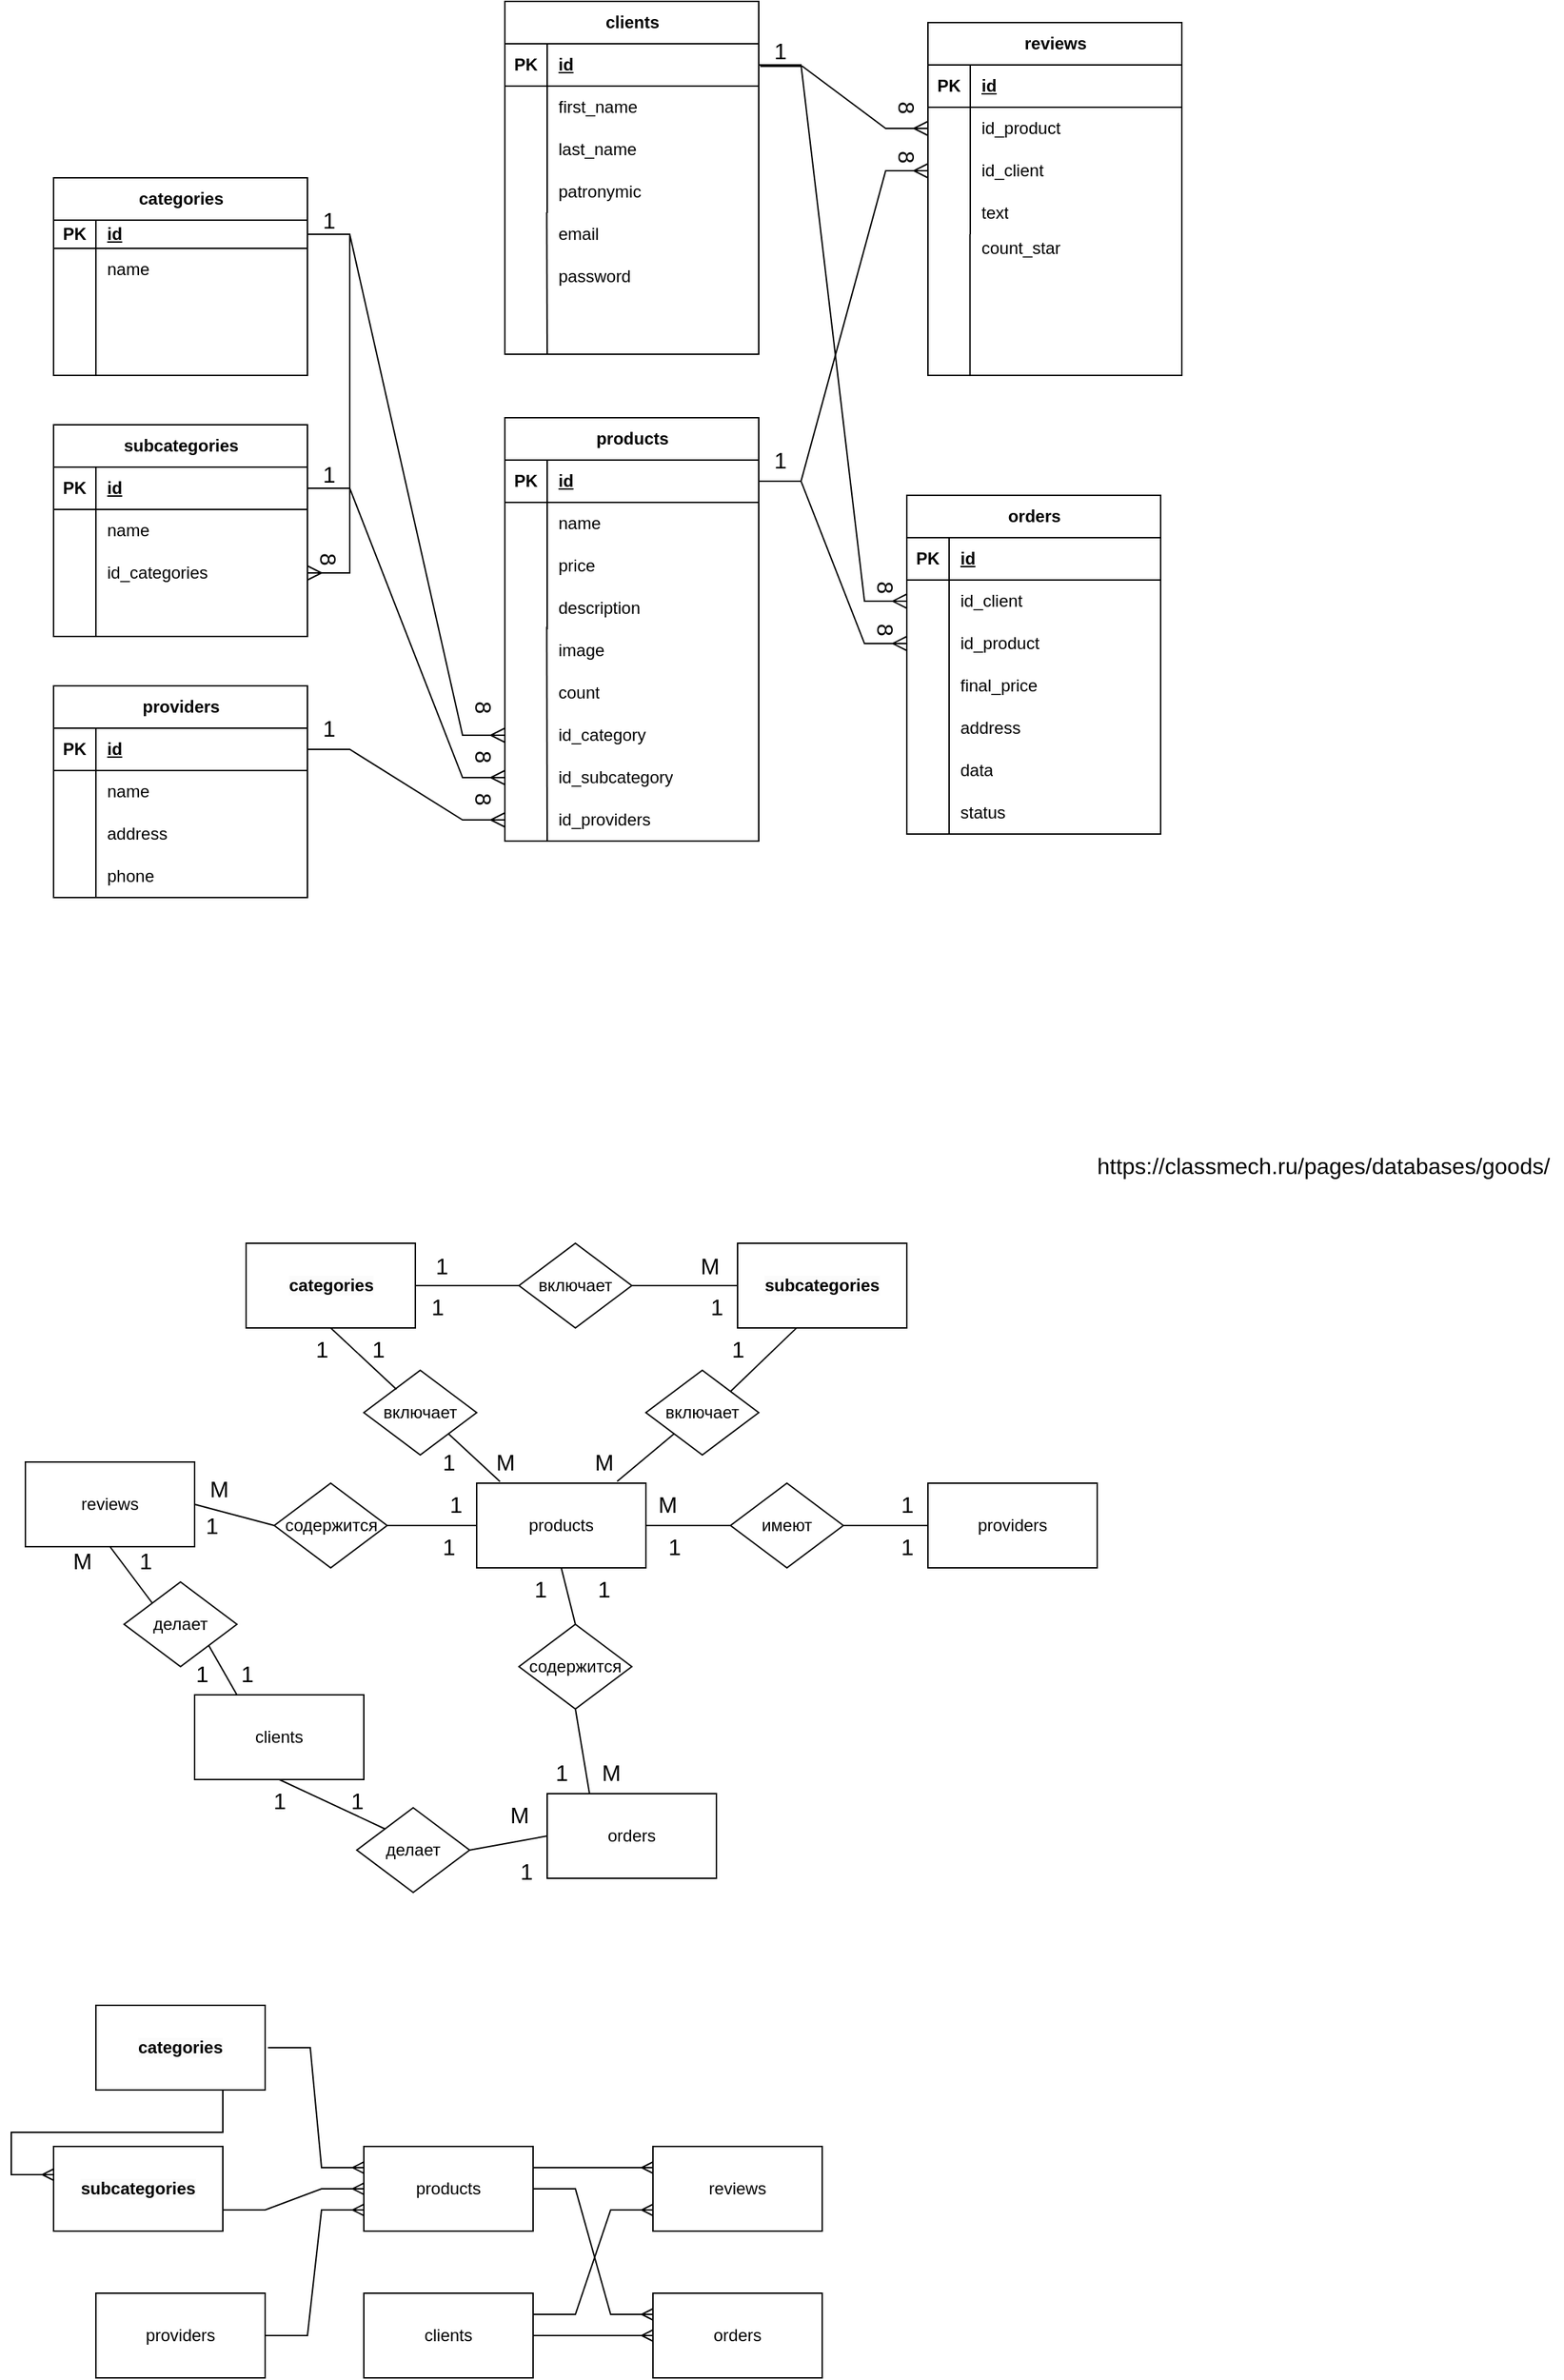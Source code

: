 <mxfile version="23.1.5" type="device">
  <diagram name="Страница — 1" id="zT2ffbe0EcUndhZHa9LL">
    <mxGraphModel dx="2831" dy="1138" grid="1" gridSize="10" guides="1" tooltips="1" connect="1" arrows="1" fold="1" page="1" pageScale="1" pageWidth="827" pageHeight="1169" math="0" shadow="0">
      <root>
        <mxCell id="0" />
        <mxCell id="1" parent="0" />
        <mxCell id="JzgTgVcZ3ApAsJcOfGLZ-2" value="clients" style="shape=table;startSize=30;container=1;collapsible=1;childLayout=tableLayout;fixedRows=1;rowLines=0;fontStyle=1;align=center;resizeLast=1;html=1;" parent="1" vertex="1">
          <mxGeometry x="-230" y="100" width="180" height="250" as="geometry" />
        </mxCell>
        <mxCell id="JzgTgVcZ3ApAsJcOfGLZ-3" value="" style="shape=tableRow;horizontal=0;startSize=0;swimlaneHead=0;swimlaneBody=0;fillColor=none;collapsible=0;dropTarget=0;points=[[0,0.5],[1,0.5]];portConstraint=eastwest;top=0;left=0;right=0;bottom=1;" parent="JzgTgVcZ3ApAsJcOfGLZ-2" vertex="1">
          <mxGeometry y="30" width="180" height="30" as="geometry" />
        </mxCell>
        <mxCell id="JzgTgVcZ3ApAsJcOfGLZ-4" value="PK" style="shape=partialRectangle;connectable=0;fillColor=none;top=0;left=0;bottom=0;right=0;fontStyle=1;overflow=hidden;whiteSpace=wrap;html=1;" parent="JzgTgVcZ3ApAsJcOfGLZ-3" vertex="1">
          <mxGeometry width="30" height="30" as="geometry">
            <mxRectangle width="30" height="30" as="alternateBounds" />
          </mxGeometry>
        </mxCell>
        <mxCell id="JzgTgVcZ3ApAsJcOfGLZ-5" value="id" style="shape=partialRectangle;connectable=0;fillColor=none;top=0;left=0;bottom=0;right=0;align=left;spacingLeft=6;fontStyle=5;overflow=hidden;whiteSpace=wrap;html=1;" parent="JzgTgVcZ3ApAsJcOfGLZ-3" vertex="1">
          <mxGeometry x="30" width="150" height="30" as="geometry">
            <mxRectangle width="150" height="30" as="alternateBounds" />
          </mxGeometry>
        </mxCell>
        <mxCell id="JzgTgVcZ3ApAsJcOfGLZ-6" value="" style="shape=tableRow;horizontal=0;startSize=0;swimlaneHead=0;swimlaneBody=0;fillColor=none;collapsible=0;dropTarget=0;points=[[0,0.5],[1,0.5]];portConstraint=eastwest;top=0;left=0;right=0;bottom=0;" parent="JzgTgVcZ3ApAsJcOfGLZ-2" vertex="1">
          <mxGeometry y="60" width="180" height="30" as="geometry" />
        </mxCell>
        <mxCell id="JzgTgVcZ3ApAsJcOfGLZ-7" value="" style="shape=partialRectangle;connectable=0;fillColor=none;top=0;left=0;bottom=0;right=0;editable=1;overflow=hidden;whiteSpace=wrap;html=1;" parent="JzgTgVcZ3ApAsJcOfGLZ-6" vertex="1">
          <mxGeometry width="30" height="30" as="geometry">
            <mxRectangle width="30" height="30" as="alternateBounds" />
          </mxGeometry>
        </mxCell>
        <mxCell id="JzgTgVcZ3ApAsJcOfGLZ-8" value="first_name" style="shape=partialRectangle;connectable=0;fillColor=none;top=0;left=0;bottom=0;right=0;align=left;spacingLeft=6;overflow=hidden;whiteSpace=wrap;html=1;" parent="JzgTgVcZ3ApAsJcOfGLZ-6" vertex="1">
          <mxGeometry x="30" width="150" height="30" as="geometry">
            <mxRectangle width="150" height="30" as="alternateBounds" />
          </mxGeometry>
        </mxCell>
        <mxCell id="JzgTgVcZ3ApAsJcOfGLZ-9" value="" style="shape=tableRow;horizontal=0;startSize=0;swimlaneHead=0;swimlaneBody=0;fillColor=none;collapsible=0;dropTarget=0;points=[[0,0.5],[1,0.5]];portConstraint=eastwest;top=0;left=0;right=0;bottom=0;" parent="JzgTgVcZ3ApAsJcOfGLZ-2" vertex="1">
          <mxGeometry y="90" width="180" height="30" as="geometry" />
        </mxCell>
        <mxCell id="JzgTgVcZ3ApAsJcOfGLZ-10" value="" style="shape=partialRectangle;connectable=0;fillColor=none;top=0;left=0;bottom=0;right=0;editable=1;overflow=hidden;whiteSpace=wrap;html=1;" parent="JzgTgVcZ3ApAsJcOfGLZ-9" vertex="1">
          <mxGeometry width="30" height="30" as="geometry">
            <mxRectangle width="30" height="30" as="alternateBounds" />
          </mxGeometry>
        </mxCell>
        <mxCell id="JzgTgVcZ3ApAsJcOfGLZ-11" value="last_name" style="shape=partialRectangle;connectable=0;fillColor=none;top=0;left=0;bottom=0;right=0;align=left;spacingLeft=6;overflow=hidden;whiteSpace=wrap;html=1;" parent="JzgTgVcZ3ApAsJcOfGLZ-9" vertex="1">
          <mxGeometry x="30" width="150" height="30" as="geometry">
            <mxRectangle width="150" height="30" as="alternateBounds" />
          </mxGeometry>
        </mxCell>
        <mxCell id="JzgTgVcZ3ApAsJcOfGLZ-12" value="" style="shape=tableRow;horizontal=0;startSize=0;swimlaneHead=0;swimlaneBody=0;fillColor=none;collapsible=0;dropTarget=0;points=[[0,0.5],[1,0.5]];portConstraint=eastwest;top=0;left=0;right=0;bottom=0;" parent="JzgTgVcZ3ApAsJcOfGLZ-2" vertex="1">
          <mxGeometry y="120" width="180" height="30" as="geometry" />
        </mxCell>
        <mxCell id="JzgTgVcZ3ApAsJcOfGLZ-13" value="" style="shape=partialRectangle;connectable=0;fillColor=none;top=0;left=0;bottom=0;right=0;editable=1;overflow=hidden;whiteSpace=wrap;html=1;" parent="JzgTgVcZ3ApAsJcOfGLZ-12" vertex="1">
          <mxGeometry width="30" height="30" as="geometry">
            <mxRectangle width="30" height="30" as="alternateBounds" />
          </mxGeometry>
        </mxCell>
        <mxCell id="JzgTgVcZ3ApAsJcOfGLZ-14" value="patronymic" style="shape=partialRectangle;connectable=0;fillColor=none;top=0;left=0;bottom=0;right=0;align=left;spacingLeft=6;overflow=hidden;whiteSpace=wrap;html=1;" parent="JzgTgVcZ3ApAsJcOfGLZ-12" vertex="1">
          <mxGeometry x="30" width="150" height="30" as="geometry">
            <mxRectangle width="150" height="30" as="alternateBounds" />
          </mxGeometry>
        </mxCell>
        <mxCell id="JzgTgVcZ3ApAsJcOfGLZ-15" value="subcategories" style="shape=table;startSize=30;container=1;collapsible=1;childLayout=tableLayout;fixedRows=1;rowLines=0;fontStyle=1;align=center;resizeLast=1;html=1;" parent="1" vertex="1">
          <mxGeometry x="-550" y="400" width="180" height="150" as="geometry" />
        </mxCell>
        <mxCell id="JzgTgVcZ3ApAsJcOfGLZ-16" value="" style="shape=tableRow;horizontal=0;startSize=0;swimlaneHead=0;swimlaneBody=0;fillColor=none;collapsible=0;dropTarget=0;points=[[0,0.5],[1,0.5]];portConstraint=eastwest;top=0;left=0;right=0;bottom=1;" parent="JzgTgVcZ3ApAsJcOfGLZ-15" vertex="1">
          <mxGeometry y="30" width="180" height="30" as="geometry" />
        </mxCell>
        <mxCell id="JzgTgVcZ3ApAsJcOfGLZ-17" value="PK" style="shape=partialRectangle;connectable=0;fillColor=none;top=0;left=0;bottom=0;right=0;fontStyle=1;overflow=hidden;whiteSpace=wrap;html=1;" parent="JzgTgVcZ3ApAsJcOfGLZ-16" vertex="1">
          <mxGeometry width="30" height="30" as="geometry">
            <mxRectangle width="30" height="30" as="alternateBounds" />
          </mxGeometry>
        </mxCell>
        <mxCell id="JzgTgVcZ3ApAsJcOfGLZ-18" value="id" style="shape=partialRectangle;connectable=0;fillColor=none;top=0;left=0;bottom=0;right=0;align=left;spacingLeft=6;fontStyle=5;overflow=hidden;whiteSpace=wrap;html=1;" parent="JzgTgVcZ3ApAsJcOfGLZ-16" vertex="1">
          <mxGeometry x="30" width="150" height="30" as="geometry">
            <mxRectangle width="150" height="30" as="alternateBounds" />
          </mxGeometry>
        </mxCell>
        <mxCell id="JzgTgVcZ3ApAsJcOfGLZ-19" value="" style="shape=tableRow;horizontal=0;startSize=0;swimlaneHead=0;swimlaneBody=0;fillColor=none;collapsible=0;dropTarget=0;points=[[0,0.5],[1,0.5]];portConstraint=eastwest;top=0;left=0;right=0;bottom=0;" parent="JzgTgVcZ3ApAsJcOfGLZ-15" vertex="1">
          <mxGeometry y="60" width="180" height="30" as="geometry" />
        </mxCell>
        <mxCell id="JzgTgVcZ3ApAsJcOfGLZ-20" value="" style="shape=partialRectangle;connectable=0;fillColor=none;top=0;left=0;bottom=0;right=0;editable=1;overflow=hidden;whiteSpace=wrap;html=1;" parent="JzgTgVcZ3ApAsJcOfGLZ-19" vertex="1">
          <mxGeometry width="30" height="30" as="geometry">
            <mxRectangle width="30" height="30" as="alternateBounds" />
          </mxGeometry>
        </mxCell>
        <mxCell id="JzgTgVcZ3ApAsJcOfGLZ-21" value="name" style="shape=partialRectangle;connectable=0;fillColor=none;top=0;left=0;bottom=0;right=0;align=left;spacingLeft=6;overflow=hidden;whiteSpace=wrap;html=1;" parent="JzgTgVcZ3ApAsJcOfGLZ-19" vertex="1">
          <mxGeometry x="30" width="150" height="30" as="geometry">
            <mxRectangle width="150" height="30" as="alternateBounds" />
          </mxGeometry>
        </mxCell>
        <mxCell id="JzgTgVcZ3ApAsJcOfGLZ-22" value="" style="shape=tableRow;horizontal=0;startSize=0;swimlaneHead=0;swimlaneBody=0;fillColor=none;collapsible=0;dropTarget=0;points=[[0,0.5],[1,0.5]];portConstraint=eastwest;top=0;left=0;right=0;bottom=0;" parent="JzgTgVcZ3ApAsJcOfGLZ-15" vertex="1">
          <mxGeometry y="90" width="180" height="30" as="geometry" />
        </mxCell>
        <mxCell id="JzgTgVcZ3ApAsJcOfGLZ-23" value="" style="shape=partialRectangle;connectable=0;fillColor=none;top=0;left=0;bottom=0;right=0;editable=1;overflow=hidden;whiteSpace=wrap;html=1;" parent="JzgTgVcZ3ApAsJcOfGLZ-22" vertex="1">
          <mxGeometry width="30" height="30" as="geometry">
            <mxRectangle width="30" height="30" as="alternateBounds" />
          </mxGeometry>
        </mxCell>
        <mxCell id="JzgTgVcZ3ApAsJcOfGLZ-24" value="id_categories" style="shape=partialRectangle;connectable=0;fillColor=none;top=0;left=0;bottom=0;right=0;align=left;spacingLeft=6;overflow=hidden;whiteSpace=wrap;html=1;" parent="JzgTgVcZ3ApAsJcOfGLZ-22" vertex="1">
          <mxGeometry x="30" width="150" height="30" as="geometry">
            <mxRectangle width="150" height="30" as="alternateBounds" />
          </mxGeometry>
        </mxCell>
        <mxCell id="JzgTgVcZ3ApAsJcOfGLZ-25" value="" style="shape=tableRow;horizontal=0;startSize=0;swimlaneHead=0;swimlaneBody=0;fillColor=none;collapsible=0;dropTarget=0;points=[[0,0.5],[1,0.5]];portConstraint=eastwest;top=0;left=0;right=0;bottom=0;" parent="JzgTgVcZ3ApAsJcOfGLZ-15" vertex="1">
          <mxGeometry y="120" width="180" height="30" as="geometry" />
        </mxCell>
        <mxCell id="JzgTgVcZ3ApAsJcOfGLZ-26" value="" style="shape=partialRectangle;connectable=0;fillColor=none;top=0;left=0;bottom=0;right=0;editable=1;overflow=hidden;whiteSpace=wrap;html=1;" parent="JzgTgVcZ3ApAsJcOfGLZ-25" vertex="1">
          <mxGeometry width="30" height="30" as="geometry">
            <mxRectangle width="30" height="30" as="alternateBounds" />
          </mxGeometry>
        </mxCell>
        <mxCell id="JzgTgVcZ3ApAsJcOfGLZ-27" value="" style="shape=partialRectangle;connectable=0;fillColor=none;top=0;left=0;bottom=0;right=0;align=left;spacingLeft=6;overflow=hidden;whiteSpace=wrap;html=1;" parent="JzgTgVcZ3ApAsJcOfGLZ-25" vertex="1">
          <mxGeometry x="30" width="150" height="30" as="geometry">
            <mxRectangle width="150" height="30" as="alternateBounds" />
          </mxGeometry>
        </mxCell>
        <mxCell id="JzgTgVcZ3ApAsJcOfGLZ-28" value="categories" style="shape=table;startSize=30;container=1;collapsible=1;childLayout=tableLayout;fixedRows=1;rowLines=0;fontStyle=1;align=center;resizeLast=1;html=1;" parent="1" vertex="1">
          <mxGeometry x="-550" y="225" width="180" height="140" as="geometry" />
        </mxCell>
        <mxCell id="JzgTgVcZ3ApAsJcOfGLZ-29" value="" style="shape=tableRow;horizontal=0;startSize=0;swimlaneHead=0;swimlaneBody=0;fillColor=none;collapsible=0;dropTarget=0;points=[[0,0.5],[1,0.5]];portConstraint=eastwest;top=0;left=0;right=0;bottom=1;" parent="JzgTgVcZ3ApAsJcOfGLZ-28" vertex="1">
          <mxGeometry y="30" width="180" height="20" as="geometry" />
        </mxCell>
        <mxCell id="JzgTgVcZ3ApAsJcOfGLZ-30" value="PK" style="shape=partialRectangle;connectable=0;fillColor=none;top=0;left=0;bottom=0;right=0;fontStyle=1;overflow=hidden;whiteSpace=wrap;html=1;" parent="JzgTgVcZ3ApAsJcOfGLZ-29" vertex="1">
          <mxGeometry width="30" height="20" as="geometry">
            <mxRectangle width="30" height="20" as="alternateBounds" />
          </mxGeometry>
        </mxCell>
        <mxCell id="JzgTgVcZ3ApAsJcOfGLZ-31" value="id" style="shape=partialRectangle;connectable=0;fillColor=none;top=0;left=0;bottom=0;right=0;align=left;spacingLeft=6;fontStyle=5;overflow=hidden;whiteSpace=wrap;html=1;" parent="JzgTgVcZ3ApAsJcOfGLZ-29" vertex="1">
          <mxGeometry x="30" width="150" height="20" as="geometry">
            <mxRectangle width="150" height="20" as="alternateBounds" />
          </mxGeometry>
        </mxCell>
        <mxCell id="JzgTgVcZ3ApAsJcOfGLZ-32" value="" style="shape=tableRow;horizontal=0;startSize=0;swimlaneHead=0;swimlaneBody=0;fillColor=none;collapsible=0;dropTarget=0;points=[[0,0.5],[1,0.5]];portConstraint=eastwest;top=0;left=0;right=0;bottom=0;" parent="JzgTgVcZ3ApAsJcOfGLZ-28" vertex="1">
          <mxGeometry y="50" width="180" height="30" as="geometry" />
        </mxCell>
        <mxCell id="JzgTgVcZ3ApAsJcOfGLZ-33" value="" style="shape=partialRectangle;connectable=0;fillColor=none;top=0;left=0;bottom=0;right=0;editable=1;overflow=hidden;whiteSpace=wrap;html=1;" parent="JzgTgVcZ3ApAsJcOfGLZ-32" vertex="1">
          <mxGeometry width="30" height="30" as="geometry">
            <mxRectangle width="30" height="30" as="alternateBounds" />
          </mxGeometry>
        </mxCell>
        <mxCell id="JzgTgVcZ3ApAsJcOfGLZ-34" value="name" style="shape=partialRectangle;connectable=0;fillColor=none;top=0;left=0;bottom=0;right=0;align=left;spacingLeft=6;overflow=hidden;whiteSpace=wrap;html=1;" parent="JzgTgVcZ3ApAsJcOfGLZ-32" vertex="1">
          <mxGeometry x="30" width="150" height="30" as="geometry">
            <mxRectangle width="150" height="30" as="alternateBounds" />
          </mxGeometry>
        </mxCell>
        <mxCell id="JzgTgVcZ3ApAsJcOfGLZ-35" value="" style="shape=tableRow;horizontal=0;startSize=0;swimlaneHead=0;swimlaneBody=0;fillColor=none;collapsible=0;dropTarget=0;points=[[0,0.5],[1,0.5]];portConstraint=eastwest;top=0;left=0;right=0;bottom=0;" parent="JzgTgVcZ3ApAsJcOfGLZ-28" vertex="1">
          <mxGeometry y="80" width="180" height="30" as="geometry" />
        </mxCell>
        <mxCell id="JzgTgVcZ3ApAsJcOfGLZ-36" value="" style="shape=partialRectangle;connectable=0;fillColor=none;top=0;left=0;bottom=0;right=0;editable=1;overflow=hidden;whiteSpace=wrap;html=1;" parent="JzgTgVcZ3ApAsJcOfGLZ-35" vertex="1">
          <mxGeometry width="30" height="30" as="geometry">
            <mxRectangle width="30" height="30" as="alternateBounds" />
          </mxGeometry>
        </mxCell>
        <mxCell id="JzgTgVcZ3ApAsJcOfGLZ-37" value="" style="shape=partialRectangle;connectable=0;fillColor=none;top=0;left=0;bottom=0;right=0;align=left;spacingLeft=6;overflow=hidden;whiteSpace=wrap;html=1;" parent="JzgTgVcZ3ApAsJcOfGLZ-35" vertex="1">
          <mxGeometry x="30" width="150" height="30" as="geometry">
            <mxRectangle width="150" height="30" as="alternateBounds" />
          </mxGeometry>
        </mxCell>
        <mxCell id="JzgTgVcZ3ApAsJcOfGLZ-38" value="" style="shape=tableRow;horizontal=0;startSize=0;swimlaneHead=0;swimlaneBody=0;fillColor=none;collapsible=0;dropTarget=0;points=[[0,0.5],[1,0.5]];portConstraint=eastwest;top=0;left=0;right=0;bottom=0;" parent="JzgTgVcZ3ApAsJcOfGLZ-28" vertex="1">
          <mxGeometry y="110" width="180" height="30" as="geometry" />
        </mxCell>
        <mxCell id="JzgTgVcZ3ApAsJcOfGLZ-39" value="" style="shape=partialRectangle;connectable=0;fillColor=none;top=0;left=0;bottom=0;right=0;editable=1;overflow=hidden;whiteSpace=wrap;html=1;" parent="JzgTgVcZ3ApAsJcOfGLZ-38" vertex="1">
          <mxGeometry width="30" height="30" as="geometry">
            <mxRectangle width="30" height="30" as="alternateBounds" />
          </mxGeometry>
        </mxCell>
        <mxCell id="JzgTgVcZ3ApAsJcOfGLZ-40" value="" style="shape=partialRectangle;connectable=0;fillColor=none;top=0;left=0;bottom=0;right=0;align=left;spacingLeft=6;overflow=hidden;whiteSpace=wrap;html=1;" parent="JzgTgVcZ3ApAsJcOfGLZ-38" vertex="1">
          <mxGeometry x="30" width="150" height="30" as="geometry">
            <mxRectangle width="150" height="30" as="alternateBounds" />
          </mxGeometry>
        </mxCell>
        <mxCell id="JzgTgVcZ3ApAsJcOfGLZ-41" value="products" style="shape=table;startSize=30;container=1;collapsible=1;childLayout=tableLayout;fixedRows=1;rowLines=0;fontStyle=1;align=center;resizeLast=1;html=1;" parent="1" vertex="1">
          <mxGeometry x="-230" y="395" width="180" height="300" as="geometry" />
        </mxCell>
        <mxCell id="JzgTgVcZ3ApAsJcOfGLZ-42" value="" style="shape=tableRow;horizontal=0;startSize=0;swimlaneHead=0;swimlaneBody=0;fillColor=none;collapsible=0;dropTarget=0;points=[[0,0.5],[1,0.5]];portConstraint=eastwest;top=0;left=0;right=0;bottom=1;" parent="JzgTgVcZ3ApAsJcOfGLZ-41" vertex="1">
          <mxGeometry y="30" width="180" height="30" as="geometry" />
        </mxCell>
        <mxCell id="JzgTgVcZ3ApAsJcOfGLZ-43" value="PK" style="shape=partialRectangle;connectable=0;fillColor=none;top=0;left=0;bottom=0;right=0;fontStyle=1;overflow=hidden;whiteSpace=wrap;html=1;" parent="JzgTgVcZ3ApAsJcOfGLZ-42" vertex="1">
          <mxGeometry width="30" height="30" as="geometry">
            <mxRectangle width="30" height="30" as="alternateBounds" />
          </mxGeometry>
        </mxCell>
        <mxCell id="JzgTgVcZ3ApAsJcOfGLZ-44" value="id" style="shape=partialRectangle;connectable=0;fillColor=none;top=0;left=0;bottom=0;right=0;align=left;spacingLeft=6;fontStyle=5;overflow=hidden;whiteSpace=wrap;html=1;" parent="JzgTgVcZ3ApAsJcOfGLZ-42" vertex="1">
          <mxGeometry x="30" width="150" height="30" as="geometry">
            <mxRectangle width="150" height="30" as="alternateBounds" />
          </mxGeometry>
        </mxCell>
        <mxCell id="JzgTgVcZ3ApAsJcOfGLZ-45" value="" style="shape=tableRow;horizontal=0;startSize=0;swimlaneHead=0;swimlaneBody=0;fillColor=none;collapsible=0;dropTarget=0;points=[[0,0.5],[1,0.5]];portConstraint=eastwest;top=0;left=0;right=0;bottom=0;" parent="JzgTgVcZ3ApAsJcOfGLZ-41" vertex="1">
          <mxGeometry y="60" width="180" height="30" as="geometry" />
        </mxCell>
        <mxCell id="JzgTgVcZ3ApAsJcOfGLZ-46" value="" style="shape=partialRectangle;connectable=0;fillColor=none;top=0;left=0;bottom=0;right=0;editable=1;overflow=hidden;whiteSpace=wrap;html=1;" parent="JzgTgVcZ3ApAsJcOfGLZ-45" vertex="1">
          <mxGeometry width="30" height="30" as="geometry">
            <mxRectangle width="30" height="30" as="alternateBounds" />
          </mxGeometry>
        </mxCell>
        <mxCell id="JzgTgVcZ3ApAsJcOfGLZ-47" value="name" style="shape=partialRectangle;connectable=0;fillColor=none;top=0;left=0;bottom=0;right=0;align=left;spacingLeft=6;overflow=hidden;whiteSpace=wrap;html=1;" parent="JzgTgVcZ3ApAsJcOfGLZ-45" vertex="1">
          <mxGeometry x="30" width="150" height="30" as="geometry">
            <mxRectangle width="150" height="30" as="alternateBounds" />
          </mxGeometry>
        </mxCell>
        <mxCell id="JzgTgVcZ3ApAsJcOfGLZ-48" value="" style="shape=tableRow;horizontal=0;startSize=0;swimlaneHead=0;swimlaneBody=0;fillColor=none;collapsible=0;dropTarget=0;points=[[0,0.5],[1,0.5]];portConstraint=eastwest;top=0;left=0;right=0;bottom=0;" parent="JzgTgVcZ3ApAsJcOfGLZ-41" vertex="1">
          <mxGeometry y="90" width="180" height="30" as="geometry" />
        </mxCell>
        <mxCell id="JzgTgVcZ3ApAsJcOfGLZ-49" value="" style="shape=partialRectangle;connectable=0;fillColor=none;top=0;left=0;bottom=0;right=0;editable=1;overflow=hidden;whiteSpace=wrap;html=1;" parent="JzgTgVcZ3ApAsJcOfGLZ-48" vertex="1">
          <mxGeometry width="30" height="30" as="geometry">
            <mxRectangle width="30" height="30" as="alternateBounds" />
          </mxGeometry>
        </mxCell>
        <mxCell id="JzgTgVcZ3ApAsJcOfGLZ-50" value="price" style="shape=partialRectangle;connectable=0;fillColor=none;top=0;left=0;bottom=0;right=0;align=left;spacingLeft=6;overflow=hidden;whiteSpace=wrap;html=1;" parent="JzgTgVcZ3ApAsJcOfGLZ-48" vertex="1">
          <mxGeometry x="30" width="150" height="30" as="geometry">
            <mxRectangle width="150" height="30" as="alternateBounds" />
          </mxGeometry>
        </mxCell>
        <mxCell id="JzgTgVcZ3ApAsJcOfGLZ-51" value="" style="shape=tableRow;horizontal=0;startSize=0;swimlaneHead=0;swimlaneBody=0;fillColor=none;collapsible=0;dropTarget=0;points=[[0,0.5],[1,0.5]];portConstraint=eastwest;top=0;left=0;right=0;bottom=0;" parent="JzgTgVcZ3ApAsJcOfGLZ-41" vertex="1">
          <mxGeometry y="120" width="180" height="30" as="geometry" />
        </mxCell>
        <mxCell id="JzgTgVcZ3ApAsJcOfGLZ-52" value="" style="shape=partialRectangle;connectable=0;fillColor=none;top=0;left=0;bottom=0;right=0;editable=1;overflow=hidden;whiteSpace=wrap;html=1;" parent="JzgTgVcZ3ApAsJcOfGLZ-51" vertex="1">
          <mxGeometry width="30" height="30" as="geometry">
            <mxRectangle width="30" height="30" as="alternateBounds" />
          </mxGeometry>
        </mxCell>
        <mxCell id="JzgTgVcZ3ApAsJcOfGLZ-53" value="description" style="shape=partialRectangle;connectable=0;fillColor=none;top=0;left=0;bottom=0;right=0;align=left;spacingLeft=6;overflow=hidden;whiteSpace=wrap;html=1;" parent="JzgTgVcZ3ApAsJcOfGLZ-51" vertex="1">
          <mxGeometry x="30" width="150" height="30" as="geometry">
            <mxRectangle width="150" height="30" as="alternateBounds" />
          </mxGeometry>
        </mxCell>
        <mxCell id="JzgTgVcZ3ApAsJcOfGLZ-55" value="orders" style="shape=table;startSize=30;container=1;collapsible=1;childLayout=tableLayout;fixedRows=1;rowLines=0;fontStyle=1;align=center;resizeLast=1;html=1;" parent="1" vertex="1">
          <mxGeometry x="55" y="450" width="180" height="240" as="geometry" />
        </mxCell>
        <mxCell id="JzgTgVcZ3ApAsJcOfGLZ-56" value="" style="shape=tableRow;horizontal=0;startSize=0;swimlaneHead=0;swimlaneBody=0;fillColor=none;collapsible=0;dropTarget=0;points=[[0,0.5],[1,0.5]];portConstraint=eastwest;top=0;left=0;right=0;bottom=1;" parent="JzgTgVcZ3ApAsJcOfGLZ-55" vertex="1">
          <mxGeometry y="30" width="180" height="30" as="geometry" />
        </mxCell>
        <mxCell id="JzgTgVcZ3ApAsJcOfGLZ-57" value="PK" style="shape=partialRectangle;connectable=0;fillColor=none;top=0;left=0;bottom=0;right=0;fontStyle=1;overflow=hidden;whiteSpace=wrap;html=1;" parent="JzgTgVcZ3ApAsJcOfGLZ-56" vertex="1">
          <mxGeometry width="30" height="30" as="geometry">
            <mxRectangle width="30" height="30" as="alternateBounds" />
          </mxGeometry>
        </mxCell>
        <mxCell id="JzgTgVcZ3ApAsJcOfGLZ-58" value="id" style="shape=partialRectangle;connectable=0;fillColor=none;top=0;left=0;bottom=0;right=0;align=left;spacingLeft=6;fontStyle=5;overflow=hidden;whiteSpace=wrap;html=1;" parent="JzgTgVcZ3ApAsJcOfGLZ-56" vertex="1">
          <mxGeometry x="30" width="150" height="30" as="geometry">
            <mxRectangle width="150" height="30" as="alternateBounds" />
          </mxGeometry>
        </mxCell>
        <mxCell id="JzgTgVcZ3ApAsJcOfGLZ-59" value="" style="shape=tableRow;horizontal=0;startSize=0;swimlaneHead=0;swimlaneBody=0;fillColor=none;collapsible=0;dropTarget=0;points=[[0,0.5],[1,0.5]];portConstraint=eastwest;top=0;left=0;right=0;bottom=0;" parent="JzgTgVcZ3ApAsJcOfGLZ-55" vertex="1">
          <mxGeometry y="60" width="180" height="30" as="geometry" />
        </mxCell>
        <mxCell id="JzgTgVcZ3ApAsJcOfGLZ-60" value="" style="shape=partialRectangle;connectable=0;fillColor=none;top=0;left=0;bottom=0;right=0;editable=1;overflow=hidden;whiteSpace=wrap;html=1;" parent="JzgTgVcZ3ApAsJcOfGLZ-59" vertex="1">
          <mxGeometry width="30" height="30" as="geometry">
            <mxRectangle width="30" height="30" as="alternateBounds" />
          </mxGeometry>
        </mxCell>
        <mxCell id="JzgTgVcZ3ApAsJcOfGLZ-61" value="id_client" style="shape=partialRectangle;connectable=0;fillColor=none;top=0;left=0;bottom=0;right=0;align=left;spacingLeft=6;overflow=hidden;whiteSpace=wrap;html=1;" parent="JzgTgVcZ3ApAsJcOfGLZ-59" vertex="1">
          <mxGeometry x="30" width="150" height="30" as="geometry">
            <mxRectangle width="150" height="30" as="alternateBounds" />
          </mxGeometry>
        </mxCell>
        <mxCell id="JzgTgVcZ3ApAsJcOfGLZ-62" value="" style="shape=tableRow;horizontal=0;startSize=0;swimlaneHead=0;swimlaneBody=0;fillColor=none;collapsible=0;dropTarget=0;points=[[0,0.5],[1,0.5]];portConstraint=eastwest;top=0;left=0;right=0;bottom=0;" parent="JzgTgVcZ3ApAsJcOfGLZ-55" vertex="1">
          <mxGeometry y="90" width="180" height="30" as="geometry" />
        </mxCell>
        <mxCell id="JzgTgVcZ3ApAsJcOfGLZ-63" value="" style="shape=partialRectangle;connectable=0;fillColor=none;top=0;left=0;bottom=0;right=0;editable=1;overflow=hidden;whiteSpace=wrap;html=1;" parent="JzgTgVcZ3ApAsJcOfGLZ-62" vertex="1">
          <mxGeometry width="30" height="30" as="geometry">
            <mxRectangle width="30" height="30" as="alternateBounds" />
          </mxGeometry>
        </mxCell>
        <mxCell id="JzgTgVcZ3ApAsJcOfGLZ-64" value="id_product" style="shape=partialRectangle;connectable=0;fillColor=none;top=0;left=0;bottom=0;right=0;align=left;spacingLeft=6;overflow=hidden;whiteSpace=wrap;html=1;" parent="JzgTgVcZ3ApAsJcOfGLZ-62" vertex="1">
          <mxGeometry x="30" width="150" height="30" as="geometry">
            <mxRectangle width="150" height="30" as="alternateBounds" />
          </mxGeometry>
        </mxCell>
        <mxCell id="JzgTgVcZ3ApAsJcOfGLZ-65" value="" style="shape=tableRow;horizontal=0;startSize=0;swimlaneHead=0;swimlaneBody=0;fillColor=none;collapsible=0;dropTarget=0;points=[[0,0.5],[1,0.5]];portConstraint=eastwest;top=0;left=0;right=0;bottom=0;" parent="JzgTgVcZ3ApAsJcOfGLZ-55" vertex="1">
          <mxGeometry y="120" width="180" height="30" as="geometry" />
        </mxCell>
        <mxCell id="JzgTgVcZ3ApAsJcOfGLZ-66" value="" style="shape=partialRectangle;connectable=0;fillColor=none;top=0;left=0;bottom=0;right=0;editable=1;overflow=hidden;whiteSpace=wrap;html=1;" parent="JzgTgVcZ3ApAsJcOfGLZ-65" vertex="1">
          <mxGeometry width="30" height="30" as="geometry">
            <mxRectangle width="30" height="30" as="alternateBounds" />
          </mxGeometry>
        </mxCell>
        <mxCell id="JzgTgVcZ3ApAsJcOfGLZ-67" value="final_price" style="shape=partialRectangle;connectable=0;fillColor=none;top=0;left=0;bottom=0;right=0;align=left;spacingLeft=6;overflow=hidden;whiteSpace=wrap;html=1;" parent="JzgTgVcZ3ApAsJcOfGLZ-65" vertex="1">
          <mxGeometry x="30" width="150" height="30" as="geometry">
            <mxRectangle width="150" height="30" as="alternateBounds" />
          </mxGeometry>
        </mxCell>
        <mxCell id="JzgTgVcZ3ApAsJcOfGLZ-69" value="" style="endArrow=none;html=1;rounded=0;fontSize=12;startSize=8;endSize=8;exitX=0.165;exitY=0.939;exitDx=0;exitDy=0;exitPerimeter=0;" parent="1" source="JzgTgVcZ3ApAsJcOfGLZ-51" edge="1">
          <mxGeometry width="50" height="50" relative="1" as="geometry">
            <mxPoint x="200" y="605" as="sourcePoint" />
            <mxPoint x="-200" y="695" as="targetPoint" />
          </mxGeometry>
        </mxCell>
        <mxCell id="JzgTgVcZ3ApAsJcOfGLZ-70" value="image" style="shape=partialRectangle;connectable=0;fillColor=none;top=0;left=0;bottom=0;right=0;align=left;spacingLeft=6;overflow=hidden;whiteSpace=wrap;html=1;" parent="1" vertex="1">
          <mxGeometry x="-200" y="545" width="150" height="30" as="geometry">
            <mxRectangle width="150" height="30" as="alternateBounds" />
          </mxGeometry>
        </mxCell>
        <mxCell id="JzgTgVcZ3ApAsJcOfGLZ-71" value="id_category" style="shape=partialRectangle;connectable=0;fillColor=none;top=0;left=0;bottom=0;right=0;align=left;spacingLeft=6;overflow=hidden;whiteSpace=wrap;html=1;" parent="1" vertex="1">
          <mxGeometry x="-200" y="605" width="150" height="30" as="geometry">
            <mxRectangle width="150" height="30" as="alternateBounds" />
          </mxGeometry>
        </mxCell>
        <mxCell id="JzgTgVcZ3ApAsJcOfGLZ-72" value="count" style="shape=partialRectangle;connectable=0;fillColor=none;top=0;left=0;bottom=0;right=0;align=left;spacingLeft=6;overflow=hidden;whiteSpace=wrap;html=1;" parent="1" vertex="1">
          <mxGeometry x="-200" y="575" width="150" height="30" as="geometry">
            <mxRectangle width="150" height="30" as="alternateBounds" />
          </mxGeometry>
        </mxCell>
        <mxCell id="JzgTgVcZ3ApAsJcOfGLZ-73" value="id_subcategory" style="shape=partialRectangle;connectable=0;fillColor=none;top=0;left=0;bottom=0;right=0;align=left;spacingLeft=6;overflow=hidden;whiteSpace=wrap;html=1;" parent="1" vertex="1">
          <mxGeometry x="-200" y="635" width="150" height="30" as="geometry">
            <mxRectangle width="150" height="30" as="alternateBounds" />
          </mxGeometry>
        </mxCell>
        <mxCell id="JzgTgVcZ3ApAsJcOfGLZ-74" value="" style="endArrow=none;html=1;rounded=0;fontSize=12;startSize=8;endSize=8;entryX=0.165;entryY=0.985;entryDx=0;entryDy=0;entryPerimeter=0;" parent="1" target="JzgTgVcZ3ApAsJcOfGLZ-12" edge="1">
          <mxGeometry width="50" height="50" relative="1" as="geometry">
            <mxPoint x="-200" y="350" as="sourcePoint" />
            <mxPoint x="-150" y="270" as="targetPoint" />
          </mxGeometry>
        </mxCell>
        <mxCell id="JzgTgVcZ3ApAsJcOfGLZ-75" value="email" style="shape=partialRectangle;connectable=0;fillColor=none;top=0;left=0;bottom=0;right=0;align=left;spacingLeft=6;overflow=hidden;whiteSpace=wrap;html=1;" parent="1" vertex="1">
          <mxGeometry x="-200" y="250" width="150" height="30" as="geometry">
            <mxRectangle width="150" height="30" as="alternateBounds" />
          </mxGeometry>
        </mxCell>
        <mxCell id="JzgTgVcZ3ApAsJcOfGLZ-76" value="" style="shape=partialRectangle;connectable=0;fillColor=none;top=0;left=0;bottom=0;right=0;align=left;spacingLeft=6;overflow=hidden;whiteSpace=wrap;html=1;" parent="1" vertex="1">
          <mxGeometry x="-200" y="280" width="150" height="30" as="geometry">
            <mxRectangle width="150" height="30" as="alternateBounds" />
          </mxGeometry>
        </mxCell>
        <mxCell id="JzgTgVcZ3ApAsJcOfGLZ-78" value="" style="endArrow=none;html=1;rounded=0;fontSize=12;startSize=8;endSize=8;entryX=0.165;entryY=0.985;entryDx=0;entryDy=0;entryPerimeter=0;" parent="1" edge="1">
          <mxGeometry width="50" height="50" relative="1" as="geometry">
            <mxPoint x="85" y="690" as="sourcePoint" />
            <mxPoint x="85" y="590" as="targetPoint" />
          </mxGeometry>
        </mxCell>
        <mxCell id="JzgTgVcZ3ApAsJcOfGLZ-79" value="address" style="shape=partialRectangle;connectable=0;fillColor=none;top=0;left=0;bottom=0;right=0;align=left;spacingLeft=6;overflow=hidden;whiteSpace=wrap;html=1;" parent="1" vertex="1">
          <mxGeometry x="85" y="600" width="150" height="30" as="geometry">
            <mxRectangle width="150" height="30" as="alternateBounds" />
          </mxGeometry>
        </mxCell>
        <mxCell id="JzgTgVcZ3ApAsJcOfGLZ-80" value="data" style="shape=partialRectangle;connectable=0;fillColor=none;top=0;left=0;bottom=0;right=0;align=left;spacingLeft=6;overflow=hidden;whiteSpace=wrap;html=1;" parent="1" vertex="1">
          <mxGeometry x="85" y="630" width="150" height="30" as="geometry">
            <mxRectangle width="150" height="30" as="alternateBounds" />
          </mxGeometry>
        </mxCell>
        <mxCell id="JzgTgVcZ3ApAsJcOfGLZ-81" value="https://classmech.ru/pages/databases/goods/" style="text;html=1;align=center;verticalAlign=middle;resizable=0;points=[];autosize=1;strokeColor=none;fillColor=none;fontSize=16;" parent="1" vertex="1">
          <mxGeometry x="180" y="910" width="340" height="30" as="geometry" />
        </mxCell>
        <mxCell id="JzgTgVcZ3ApAsJcOfGLZ-82" value="providers" style="shape=table;startSize=30;container=1;collapsible=1;childLayout=tableLayout;fixedRows=1;rowLines=0;fontStyle=1;align=center;resizeLast=1;html=1;" parent="1" vertex="1">
          <mxGeometry x="-550" y="585" width="180" height="150" as="geometry" />
        </mxCell>
        <mxCell id="JzgTgVcZ3ApAsJcOfGLZ-83" value="" style="shape=tableRow;horizontal=0;startSize=0;swimlaneHead=0;swimlaneBody=0;fillColor=none;collapsible=0;dropTarget=0;points=[[0,0.5],[1,0.5]];portConstraint=eastwest;top=0;left=0;right=0;bottom=1;" parent="JzgTgVcZ3ApAsJcOfGLZ-82" vertex="1">
          <mxGeometry y="30" width="180" height="30" as="geometry" />
        </mxCell>
        <mxCell id="JzgTgVcZ3ApAsJcOfGLZ-84" value="PK" style="shape=partialRectangle;connectable=0;fillColor=none;top=0;left=0;bottom=0;right=0;fontStyle=1;overflow=hidden;whiteSpace=wrap;html=1;" parent="JzgTgVcZ3ApAsJcOfGLZ-83" vertex="1">
          <mxGeometry width="30" height="30" as="geometry">
            <mxRectangle width="30" height="30" as="alternateBounds" />
          </mxGeometry>
        </mxCell>
        <mxCell id="JzgTgVcZ3ApAsJcOfGLZ-85" value="id" style="shape=partialRectangle;connectable=0;fillColor=none;top=0;left=0;bottom=0;right=0;align=left;spacingLeft=6;fontStyle=5;overflow=hidden;whiteSpace=wrap;html=1;" parent="JzgTgVcZ3ApAsJcOfGLZ-83" vertex="1">
          <mxGeometry x="30" width="150" height="30" as="geometry">
            <mxRectangle width="150" height="30" as="alternateBounds" />
          </mxGeometry>
        </mxCell>
        <mxCell id="JzgTgVcZ3ApAsJcOfGLZ-86" value="" style="shape=tableRow;horizontal=0;startSize=0;swimlaneHead=0;swimlaneBody=0;fillColor=none;collapsible=0;dropTarget=0;points=[[0,0.5],[1,0.5]];portConstraint=eastwest;top=0;left=0;right=0;bottom=0;" parent="JzgTgVcZ3ApAsJcOfGLZ-82" vertex="1">
          <mxGeometry y="60" width="180" height="30" as="geometry" />
        </mxCell>
        <mxCell id="JzgTgVcZ3ApAsJcOfGLZ-87" value="" style="shape=partialRectangle;connectable=0;fillColor=none;top=0;left=0;bottom=0;right=0;editable=1;overflow=hidden;whiteSpace=wrap;html=1;" parent="JzgTgVcZ3ApAsJcOfGLZ-86" vertex="1">
          <mxGeometry width="30" height="30" as="geometry">
            <mxRectangle width="30" height="30" as="alternateBounds" />
          </mxGeometry>
        </mxCell>
        <mxCell id="JzgTgVcZ3ApAsJcOfGLZ-88" value="name" style="shape=partialRectangle;connectable=0;fillColor=none;top=0;left=0;bottom=0;right=0;align=left;spacingLeft=6;overflow=hidden;whiteSpace=wrap;html=1;" parent="JzgTgVcZ3ApAsJcOfGLZ-86" vertex="1">
          <mxGeometry x="30" width="150" height="30" as="geometry">
            <mxRectangle width="150" height="30" as="alternateBounds" />
          </mxGeometry>
        </mxCell>
        <mxCell id="JzgTgVcZ3ApAsJcOfGLZ-89" value="" style="shape=tableRow;horizontal=0;startSize=0;swimlaneHead=0;swimlaneBody=0;fillColor=none;collapsible=0;dropTarget=0;points=[[0,0.5],[1,0.5]];portConstraint=eastwest;top=0;left=0;right=0;bottom=0;" parent="JzgTgVcZ3ApAsJcOfGLZ-82" vertex="1">
          <mxGeometry y="90" width="180" height="30" as="geometry" />
        </mxCell>
        <mxCell id="JzgTgVcZ3ApAsJcOfGLZ-90" value="" style="shape=partialRectangle;connectable=0;fillColor=none;top=0;left=0;bottom=0;right=0;editable=1;overflow=hidden;whiteSpace=wrap;html=1;" parent="JzgTgVcZ3ApAsJcOfGLZ-89" vertex="1">
          <mxGeometry width="30" height="30" as="geometry">
            <mxRectangle width="30" height="30" as="alternateBounds" />
          </mxGeometry>
        </mxCell>
        <mxCell id="JzgTgVcZ3ApAsJcOfGLZ-91" value="address" style="shape=partialRectangle;connectable=0;fillColor=none;top=0;left=0;bottom=0;right=0;align=left;spacingLeft=6;overflow=hidden;whiteSpace=wrap;html=1;" parent="JzgTgVcZ3ApAsJcOfGLZ-89" vertex="1">
          <mxGeometry x="30" width="150" height="30" as="geometry">
            <mxRectangle width="150" height="30" as="alternateBounds" />
          </mxGeometry>
        </mxCell>
        <mxCell id="JzgTgVcZ3ApAsJcOfGLZ-92" value="" style="shape=tableRow;horizontal=0;startSize=0;swimlaneHead=0;swimlaneBody=0;fillColor=none;collapsible=0;dropTarget=0;points=[[0,0.5],[1,0.5]];portConstraint=eastwest;top=0;left=0;right=0;bottom=0;" parent="JzgTgVcZ3ApAsJcOfGLZ-82" vertex="1">
          <mxGeometry y="120" width="180" height="30" as="geometry" />
        </mxCell>
        <mxCell id="JzgTgVcZ3ApAsJcOfGLZ-93" value="" style="shape=partialRectangle;connectable=0;fillColor=none;top=0;left=0;bottom=0;right=0;editable=1;overflow=hidden;whiteSpace=wrap;html=1;" parent="JzgTgVcZ3ApAsJcOfGLZ-92" vertex="1">
          <mxGeometry width="30" height="30" as="geometry">
            <mxRectangle width="30" height="30" as="alternateBounds" />
          </mxGeometry>
        </mxCell>
        <mxCell id="JzgTgVcZ3ApAsJcOfGLZ-94" value="phone" style="shape=partialRectangle;connectable=0;fillColor=none;top=0;left=0;bottom=0;right=0;align=left;spacingLeft=6;overflow=hidden;whiteSpace=wrap;html=1;" parent="JzgTgVcZ3ApAsJcOfGLZ-92" vertex="1">
          <mxGeometry x="30" width="150" height="30" as="geometry">
            <mxRectangle width="150" height="30" as="alternateBounds" />
          </mxGeometry>
        </mxCell>
        <mxCell id="JzgTgVcZ3ApAsJcOfGLZ-95" value="id_providers" style="shape=partialRectangle;connectable=0;fillColor=none;top=0;left=0;bottom=0;right=0;align=left;spacingLeft=6;overflow=hidden;whiteSpace=wrap;html=1;" parent="1" vertex="1">
          <mxGeometry x="-200" y="665" width="150" height="30" as="geometry">
            <mxRectangle width="150" height="30" as="alternateBounds" />
          </mxGeometry>
        </mxCell>
        <mxCell id="JzgTgVcZ3ApAsJcOfGLZ-100" value="" style="edgeStyle=entityRelationEdgeStyle;fontSize=12;html=1;endArrow=ERmany;rounded=0;startSize=8;endSize=8;exitX=1;exitY=0.5;exitDx=0;exitDy=0;entryX=0;entryY=0.75;entryDx=0;entryDy=0;" parent="1" source="JzgTgVcZ3ApAsJcOfGLZ-29" target="JzgTgVcZ3ApAsJcOfGLZ-41" edge="1">
          <mxGeometry width="100" height="100" relative="1" as="geometry">
            <mxPoint x="-330" y="420" as="sourcePoint" />
            <mxPoint x="-250" y="440" as="targetPoint" />
          </mxGeometry>
        </mxCell>
        <mxCell id="JzgTgVcZ3ApAsJcOfGLZ-101" value="" style="edgeStyle=entityRelationEdgeStyle;fontSize=12;html=1;endArrow=ERmany;rounded=0;startSize=8;endSize=8;entryX=1;entryY=0.5;entryDx=0;entryDy=0;exitX=1;exitY=0.5;exitDx=0;exitDy=0;" parent="1" source="JzgTgVcZ3ApAsJcOfGLZ-29" target="JzgTgVcZ3ApAsJcOfGLZ-22" edge="1">
          <mxGeometry width="100" height="100" relative="1" as="geometry">
            <mxPoint x="-370" y="300" as="sourcePoint" />
            <mxPoint x="-330" y="490" as="targetPoint" />
          </mxGeometry>
        </mxCell>
        <mxCell id="JzgTgVcZ3ApAsJcOfGLZ-105" value="" style="edgeStyle=entityRelationEdgeStyle;fontSize=12;html=1;endArrow=ERmany;rounded=0;startSize=8;endSize=8;exitX=1;exitY=0.5;exitDx=0;exitDy=0;" parent="1" source="JzgTgVcZ3ApAsJcOfGLZ-16" edge="1">
          <mxGeometry width="100" height="100" relative="1" as="geometry">
            <mxPoint x="-110" y="590" as="sourcePoint" />
            <mxPoint x="-230" y="650" as="targetPoint" />
          </mxGeometry>
        </mxCell>
        <mxCell id="JzgTgVcZ3ApAsJcOfGLZ-108" value="" style="edgeStyle=entityRelationEdgeStyle;fontSize=12;html=1;endArrow=ERmany;rounded=0;startSize=8;endSize=8;exitX=1;exitY=0.5;exitDx=0;exitDy=0;" parent="1" source="JzgTgVcZ3ApAsJcOfGLZ-83" edge="1">
          <mxGeometry width="100" height="100" relative="1" as="geometry">
            <mxPoint x="-110" y="590" as="sourcePoint" />
            <mxPoint x="-230" y="680" as="targetPoint" />
          </mxGeometry>
        </mxCell>
        <mxCell id="JzgTgVcZ3ApAsJcOfGLZ-115" value="8" style="text;html=1;align=center;verticalAlign=middle;resizable=0;points=[];autosize=1;strokeColor=none;fillColor=none;fontSize=16;rotation=90;" parent="1" vertex="1">
          <mxGeometry x="-260" y="585" width="30" height="30" as="geometry" />
        </mxCell>
        <mxCell id="JzgTgVcZ3ApAsJcOfGLZ-116" value="8" style="text;html=1;align=center;verticalAlign=middle;resizable=0;points=[];autosize=1;strokeColor=none;fillColor=none;fontSize=16;rotation=90;" parent="1" vertex="1">
          <mxGeometry x="-260" y="620" width="30" height="30" as="geometry" />
        </mxCell>
        <mxCell id="JzgTgVcZ3ApAsJcOfGLZ-117" value="1" style="text;html=1;align=center;verticalAlign=middle;resizable=0;points=[];autosize=1;strokeColor=none;fillColor=none;fontSize=16;" parent="1" vertex="1">
          <mxGeometry x="-370" y="240" width="30" height="30" as="geometry" />
        </mxCell>
        <mxCell id="JzgTgVcZ3ApAsJcOfGLZ-118" value="1" style="text;html=1;align=center;verticalAlign=middle;resizable=0;points=[];autosize=1;strokeColor=none;fillColor=none;fontSize=16;" parent="1" vertex="1">
          <mxGeometry x="-370" y="420" width="30" height="30" as="geometry" />
        </mxCell>
        <mxCell id="JzgTgVcZ3ApAsJcOfGLZ-119" value="password" style="shape=partialRectangle;connectable=0;fillColor=none;top=0;left=0;bottom=0;right=0;align=left;spacingLeft=6;overflow=hidden;whiteSpace=wrap;html=1;" parent="1" vertex="1">
          <mxGeometry x="-200" y="280" width="150" height="30" as="geometry">
            <mxRectangle width="150" height="30" as="alternateBounds" />
          </mxGeometry>
        </mxCell>
        <mxCell id="JzgTgVcZ3ApAsJcOfGLZ-121" value="8" style="text;html=1;align=center;verticalAlign=middle;resizable=0;points=[];autosize=1;strokeColor=none;fillColor=none;fontSize=16;rotation=90;" parent="1" vertex="1">
          <mxGeometry x="25" y="500" width="30" height="30" as="geometry" />
        </mxCell>
        <mxCell id="JzgTgVcZ3ApAsJcOfGLZ-122" value="8" style="text;html=1;align=center;verticalAlign=middle;resizable=0;points=[];autosize=1;strokeColor=none;fillColor=none;fontSize=16;rotation=90;" parent="1" vertex="1">
          <mxGeometry x="-370" y="480" width="30" height="30" as="geometry" />
        </mxCell>
        <mxCell id="JzgTgVcZ3ApAsJcOfGLZ-123" value="8" style="text;html=1;align=center;verticalAlign=middle;resizable=0;points=[];autosize=1;strokeColor=none;fillColor=none;fontSize=16;rotation=90;" parent="1" vertex="1">
          <mxGeometry x="-260" y="650" width="30" height="30" as="geometry" />
        </mxCell>
        <mxCell id="JzgTgVcZ3ApAsJcOfGLZ-124" value="1" style="text;html=1;align=center;verticalAlign=middle;resizable=0;points=[];autosize=1;strokeColor=none;fillColor=none;fontSize=16;" parent="1" vertex="1">
          <mxGeometry x="-50" y="410" width="30" height="30" as="geometry" />
        </mxCell>
        <mxCell id="JzgTgVcZ3ApAsJcOfGLZ-125" value="1" style="text;html=1;align=center;verticalAlign=middle;resizable=0;points=[];autosize=1;strokeColor=none;fillColor=none;fontSize=16;" parent="1" vertex="1">
          <mxGeometry x="-370" y="600" width="30" height="30" as="geometry" />
        </mxCell>
        <mxCell id="JzgTgVcZ3ApAsJcOfGLZ-126" value="" style="edgeStyle=entityRelationEdgeStyle;fontSize=12;html=1;endArrow=ERmany;rounded=0;startSize=8;endSize=8;exitX=1;exitY=0.5;exitDx=0;exitDy=0;entryX=0;entryY=0.5;entryDx=0;entryDy=0;" parent="1" source="JzgTgVcZ3ApAsJcOfGLZ-3" target="JzgTgVcZ3ApAsJcOfGLZ-59" edge="1">
          <mxGeometry width="100" height="100" relative="1" as="geometry">
            <mxPoint x="-130" y="550" as="sourcePoint" />
            <mxPoint x="-30" y="450" as="targetPoint" />
          </mxGeometry>
        </mxCell>
        <mxCell id="JzgTgVcZ3ApAsJcOfGLZ-127" value="" style="edgeStyle=entityRelationEdgeStyle;fontSize=12;html=1;endArrow=ERmany;rounded=0;startSize=8;endSize=8;exitX=1;exitY=0.5;exitDx=0;exitDy=0;entryX=0;entryY=0.5;entryDx=0;entryDy=0;" parent="1" source="JzgTgVcZ3ApAsJcOfGLZ-42" target="JzgTgVcZ3ApAsJcOfGLZ-62" edge="1">
          <mxGeometry width="100" height="100" relative="1" as="geometry">
            <mxPoint x="-40" y="155" as="sourcePoint" />
            <mxPoint x="65" y="385" as="targetPoint" />
          </mxGeometry>
        </mxCell>
        <mxCell id="JzgTgVcZ3ApAsJcOfGLZ-128" value="8" style="text;html=1;align=center;verticalAlign=middle;resizable=0;points=[];autosize=1;strokeColor=none;fillColor=none;fontSize=16;rotation=90;" parent="1" vertex="1">
          <mxGeometry x="25" y="530" width="30" height="30" as="geometry" />
        </mxCell>
        <mxCell id="JzgTgVcZ3ApAsJcOfGLZ-129" value="1" style="text;html=1;align=center;verticalAlign=middle;resizable=0;points=[];autosize=1;strokeColor=none;fillColor=none;fontSize=16;" parent="1" vertex="1">
          <mxGeometry x="-50" y="120" width="30" height="30" as="geometry" />
        </mxCell>
        <mxCell id="JzgTgVcZ3ApAsJcOfGLZ-130" value="&lt;br&gt;&lt;span style=&quot;color: rgb(0, 0, 0); font-family: Helvetica; font-size: 12px; font-style: normal; font-variant-ligatures: normal; font-variant-caps: normal; font-weight: 700; letter-spacing: normal; orphans: 2; text-align: center; text-indent: 0px; text-transform: none; widows: 2; word-spacing: 0px; -webkit-text-stroke-width: 0px; background-color: rgb(251, 251, 251); text-decoration-thickness: initial; text-decoration-style: initial; text-decoration-color: initial; float: none; display: inline !important;&quot;&gt;categories&lt;br&gt;&lt;br&gt;&lt;/span&gt;" style="rounded=0;whiteSpace=wrap;html=1;" parent="1" vertex="1">
          <mxGeometry x="-413.5" y="980" width="120" height="60" as="geometry" />
        </mxCell>
        <mxCell id="JzgTgVcZ3ApAsJcOfGLZ-131" value="&lt;span style=&quot;color: rgb(0, 0, 0); font-family: Helvetica; font-size: 12px; font-style: normal; font-variant-ligatures: normal; font-variant-caps: normal; font-weight: 700; letter-spacing: normal; orphans: 2; text-align: center; text-indent: 0px; text-transform: none; widows: 2; word-spacing: 0px; -webkit-text-stroke-width: 0px; background-color: rgb(251, 251, 251); text-decoration-thickness: initial; text-decoration-style: initial; text-decoration-color: initial; float: none; display: inline !important;&quot;&gt;subcategories&lt;br&gt;&lt;/span&gt;" style="rounded=0;whiteSpace=wrap;html=1;" parent="1" vertex="1">
          <mxGeometry x="-65" y="980" width="120" height="60" as="geometry" />
        </mxCell>
        <mxCell id="JzgTgVcZ3ApAsJcOfGLZ-132" value="clients" style="rounded=0;whiteSpace=wrap;html=1;" parent="1" vertex="1">
          <mxGeometry x="-450" y="1300" width="120" height="60" as="geometry" />
        </mxCell>
        <mxCell id="JzgTgVcZ3ApAsJcOfGLZ-133" value="providers" style="rounded=0;whiteSpace=wrap;html=1;" parent="1" vertex="1">
          <mxGeometry x="70" y="1150" width="120" height="60" as="geometry" />
        </mxCell>
        <mxCell id="JzgTgVcZ3ApAsJcOfGLZ-134" value="orders" style="rounded=0;whiteSpace=wrap;html=1;" parent="1" vertex="1">
          <mxGeometry x="-200" y="1370" width="120" height="60" as="geometry" />
        </mxCell>
        <mxCell id="JzgTgVcZ3ApAsJcOfGLZ-135" value="products" style="rounded=0;whiteSpace=wrap;html=1;" parent="1" vertex="1">
          <mxGeometry x="-250" y="1150" width="120" height="60" as="geometry" />
        </mxCell>
        <mxCell id="JzgTgVcZ3ApAsJcOfGLZ-137" value="включает" style="rhombus;whiteSpace=wrap;html=1;" parent="1" vertex="1">
          <mxGeometry x="-220" y="980" width="80" height="60" as="geometry" />
        </mxCell>
        <mxCell id="JzgTgVcZ3ApAsJcOfGLZ-138" value="имеют" style="rhombus;whiteSpace=wrap;html=1;" parent="1" vertex="1">
          <mxGeometry x="-70" y="1150" width="80" height="60" as="geometry" />
        </mxCell>
        <mxCell id="JzgTgVcZ3ApAsJcOfGLZ-139" value="делает" style="rhombus;whiteSpace=wrap;html=1;" parent="1" vertex="1">
          <mxGeometry x="-500" y="1220" width="80" height="60" as="geometry" />
        </mxCell>
        <mxCell id="JzgTgVcZ3ApAsJcOfGLZ-140" value="содержится" style="rhombus;whiteSpace=wrap;html=1;" parent="1" vertex="1">
          <mxGeometry x="-393.5" y="1150" width="80" height="60" as="geometry" />
        </mxCell>
        <mxCell id="JzgTgVcZ3ApAsJcOfGLZ-142" value="включает" style="rhombus;whiteSpace=wrap;html=1;" parent="1" vertex="1">
          <mxGeometry x="-330" y="1070" width="80" height="60" as="geometry" />
        </mxCell>
        <mxCell id="JzgTgVcZ3ApAsJcOfGLZ-143" value="включает" style="rhombus;whiteSpace=wrap;html=1;" parent="1" vertex="1">
          <mxGeometry x="-130" y="1070" width="80" height="60" as="geometry" />
        </mxCell>
        <mxCell id="JzgTgVcZ3ApAsJcOfGLZ-150" value="" style="endArrow=none;html=1;rounded=0;fontSize=12;startSize=8;endSize=8;entryX=0;entryY=0.5;entryDx=0;entryDy=0;exitX=1;exitY=0.5;exitDx=0;exitDy=0;" parent="1" source="JzgTgVcZ3ApAsJcOfGLZ-130" target="JzgTgVcZ3ApAsJcOfGLZ-137" edge="1">
          <mxGeometry width="50" height="50" relative="1" as="geometry">
            <mxPoint x="-470" y="1130" as="sourcePoint" />
            <mxPoint x="-420" y="1080" as="targetPoint" />
          </mxGeometry>
        </mxCell>
        <mxCell id="JzgTgVcZ3ApAsJcOfGLZ-151" value="" style="endArrow=none;html=1;rounded=0;fontSize=12;startSize=8;endSize=8;exitX=1;exitY=0.5;exitDx=0;exitDy=0;entryX=0;entryY=0.5;entryDx=0;entryDy=0;" parent="1" source="JzgTgVcZ3ApAsJcOfGLZ-137" target="JzgTgVcZ3ApAsJcOfGLZ-131" edge="1">
          <mxGeometry width="50" height="50" relative="1" as="geometry">
            <mxPoint x="-130" y="1009.55" as="sourcePoint" />
            <mxPoint x="-70" y="1010" as="targetPoint" />
            <Array as="points">
              <mxPoint x="-80" y="1010" />
            </Array>
          </mxGeometry>
        </mxCell>
        <mxCell id="JzgTgVcZ3ApAsJcOfGLZ-152" value="" style="endArrow=none;html=1;rounded=0;fontSize=12;startSize=8;endSize=8;entryX=0;entryY=0.5;entryDx=0;entryDy=0;" parent="1" target="JzgTgVcZ3ApAsJcOfGLZ-138" edge="1">
          <mxGeometry width="50" height="50" relative="1" as="geometry">
            <mxPoint x="-130" y="1180" as="sourcePoint" />
            <mxPoint x="-57" y="1160" as="targetPoint" />
          </mxGeometry>
        </mxCell>
        <mxCell id="JzgTgVcZ3ApAsJcOfGLZ-153" value="" style="endArrow=none;html=1;rounded=0;fontSize=12;startSize=8;endSize=8;entryX=0;entryY=0.5;entryDx=0;entryDy=0;exitX=1;exitY=0.5;exitDx=0;exitDy=0;" parent="1" source="JzgTgVcZ3ApAsJcOfGLZ-138" target="JzgTgVcZ3ApAsJcOfGLZ-133" edge="1">
          <mxGeometry width="50" height="50" relative="1" as="geometry">
            <mxPoint x="-10" y="1169" as="sourcePoint" />
            <mxPoint x="63" y="1169" as="targetPoint" />
          </mxGeometry>
        </mxCell>
        <mxCell id="JzgTgVcZ3ApAsJcOfGLZ-154" value="" style="endArrow=none;html=1;rounded=0;fontSize=12;startSize=8;endSize=8;entryX=0.5;entryY=1;entryDx=0;entryDy=0;exitX=0.289;exitY=0.225;exitDx=0;exitDy=0;exitPerimeter=0;" parent="1" source="JzgTgVcZ3ApAsJcOfGLZ-142" target="JzgTgVcZ3ApAsJcOfGLZ-130" edge="1">
          <mxGeometry width="50" height="50" relative="1" as="geometry">
            <mxPoint x="-310" y="1080" as="sourcePoint" />
            <mxPoint x="-370" y="1080" as="targetPoint" />
          </mxGeometry>
        </mxCell>
        <mxCell id="JzgTgVcZ3ApAsJcOfGLZ-155" value="" style="endArrow=none;html=1;rounded=0;fontSize=12;startSize=8;endSize=8;entryX=1;entryY=1;entryDx=0;entryDy=0;exitX=0.138;exitY=-0.018;exitDx=0;exitDy=0;exitPerimeter=0;" parent="1" source="JzgTgVcZ3ApAsJcOfGLZ-135" target="JzgTgVcZ3ApAsJcOfGLZ-142" edge="1">
          <mxGeometry width="50" height="50" relative="1" as="geometry">
            <mxPoint x="-150" y="1150" as="sourcePoint" />
            <mxPoint x="-100" y="1100" as="targetPoint" />
          </mxGeometry>
        </mxCell>
        <mxCell id="JzgTgVcZ3ApAsJcOfGLZ-157" value="" style="endArrow=none;html=1;rounded=0;fontSize=12;startSize=8;endSize=8;entryX=0.35;entryY=0.997;entryDx=0;entryDy=0;entryPerimeter=0;exitX=1;exitY=0;exitDx=0;exitDy=0;" parent="1" source="JzgTgVcZ3ApAsJcOfGLZ-143" target="JzgTgVcZ3ApAsJcOfGLZ-131" edge="1">
          <mxGeometry width="50" height="50" relative="1" as="geometry">
            <mxPoint x="-60" y="1090" as="sourcePoint" />
            <mxPoint x="-20" y="1040" as="targetPoint" />
          </mxGeometry>
        </mxCell>
        <mxCell id="JzgTgVcZ3ApAsJcOfGLZ-158" value="" style="endArrow=none;html=1;rounded=0;fontSize=12;startSize=8;endSize=8;entryX=0;entryY=1;entryDx=0;entryDy=0;exitX=0.83;exitY=-0.02;exitDx=0;exitDy=0;exitPerimeter=0;" parent="1" source="JzgTgVcZ3ApAsJcOfGLZ-135" target="JzgTgVcZ3ApAsJcOfGLZ-143" edge="1">
          <mxGeometry width="50" height="50" relative="1" as="geometry">
            <mxPoint x="-190" y="1090" as="sourcePoint" />
            <mxPoint x="-140" y="1040" as="targetPoint" />
          </mxGeometry>
        </mxCell>
        <mxCell id="JzgTgVcZ3ApAsJcOfGLZ-163" value="1" style="text;html=1;align=center;verticalAlign=middle;resizable=0;points=[];autosize=1;strokeColor=none;fillColor=none;fontSize=16;" parent="1" vertex="1">
          <mxGeometry x="-290" y="981" width="30" height="30" as="geometry" />
        </mxCell>
        <mxCell id="JzgTgVcZ3ApAsJcOfGLZ-164" value="М" style="text;html=1;align=center;verticalAlign=middle;resizable=0;points=[];autosize=1;strokeColor=none;fillColor=none;fontSize=16;" parent="1" vertex="1">
          <mxGeometry x="-105" y="981" width="40" height="30" as="geometry" />
        </mxCell>
        <mxCell id="JzgTgVcZ3ApAsJcOfGLZ-166" value="М" style="text;html=1;align=center;verticalAlign=middle;resizable=0;points=[];autosize=1;strokeColor=none;fillColor=none;fontSize=16;" parent="1" vertex="1">
          <mxGeometry x="-135" y="1150" width="40" height="30" as="geometry" />
        </mxCell>
        <mxCell id="JzgTgVcZ3ApAsJcOfGLZ-167" value="М" style="text;html=1;align=center;verticalAlign=middle;resizable=0;points=[];autosize=1;strokeColor=none;fillColor=none;fontSize=16;" parent="1" vertex="1">
          <mxGeometry x="-180" y="1120" width="40" height="30" as="geometry" />
        </mxCell>
        <mxCell id="JzgTgVcZ3ApAsJcOfGLZ-168" value="М" style="text;html=1;align=center;verticalAlign=middle;resizable=0;points=[];autosize=1;strokeColor=none;fillColor=none;fontSize=16;" parent="1" vertex="1">
          <mxGeometry x="-250" y="1120" width="40" height="30" as="geometry" />
        </mxCell>
        <mxCell id="JzgTgVcZ3ApAsJcOfGLZ-170" value="1" style="text;html=1;align=center;verticalAlign=middle;resizable=0;points=[];autosize=1;strokeColor=none;fillColor=none;fontSize=16;" parent="1" vertex="1">
          <mxGeometry x="-335" y="1040" width="30" height="30" as="geometry" />
        </mxCell>
        <mxCell id="JzgTgVcZ3ApAsJcOfGLZ-172" value="1" style="text;html=1;align=center;verticalAlign=middle;resizable=0;points=[];autosize=1;strokeColor=none;fillColor=none;fontSize=16;" parent="1" vertex="1">
          <mxGeometry x="-80" y="1040" width="30" height="30" as="geometry" />
        </mxCell>
        <mxCell id="JzgTgVcZ3ApAsJcOfGLZ-174" value="1" style="text;html=1;align=center;verticalAlign=middle;resizable=0;points=[];autosize=1;strokeColor=none;fillColor=none;fontSize=16;" parent="1" vertex="1">
          <mxGeometry x="40" y="1150" width="30" height="30" as="geometry" />
        </mxCell>
        <mxCell id="JzgTgVcZ3ApAsJcOfGLZ-177" value="&lt;br&gt;&lt;span style=&quot;color: rgb(0, 0, 0); font-family: Helvetica; font-size: 12px; font-style: normal; font-variant-ligatures: normal; font-variant-caps: normal; font-weight: 700; letter-spacing: normal; orphans: 2; text-align: center; text-indent: 0px; text-transform: none; widows: 2; word-spacing: 0px; -webkit-text-stroke-width: 0px; background-color: rgb(251, 251, 251); text-decoration-thickness: initial; text-decoration-style: initial; text-decoration-color: initial; float: none; display: inline !important;&quot;&gt;categories&lt;br&gt;&lt;br&gt;&lt;/span&gt;" style="rounded=0;whiteSpace=wrap;html=1;" parent="1" vertex="1">
          <mxGeometry x="-520" y="1520" width="120" height="60" as="geometry" />
        </mxCell>
        <mxCell id="JzgTgVcZ3ApAsJcOfGLZ-178" value="clients" style="rounded=0;whiteSpace=wrap;html=1;" parent="1" vertex="1">
          <mxGeometry x="-330" y="1724" width="120" height="60" as="geometry" />
        </mxCell>
        <mxCell id="JzgTgVcZ3ApAsJcOfGLZ-179" value="orders" style="rounded=0;whiteSpace=wrap;html=1;" parent="1" vertex="1">
          <mxGeometry x="-125" y="1724" width="120" height="60" as="geometry" />
        </mxCell>
        <mxCell id="JzgTgVcZ3ApAsJcOfGLZ-180" value="products" style="rounded=0;whiteSpace=wrap;html=1;" parent="1" vertex="1">
          <mxGeometry x="-330" y="1620" width="120" height="60" as="geometry" />
        </mxCell>
        <mxCell id="JzgTgVcZ3ApAsJcOfGLZ-181" value="providers" style="rounded=0;whiteSpace=wrap;html=1;" parent="1" vertex="1">
          <mxGeometry x="-520" y="1724" width="120" height="60" as="geometry" />
        </mxCell>
        <mxCell id="JzgTgVcZ3ApAsJcOfGLZ-182" value="&lt;span style=&quot;color: rgb(0, 0, 0); font-family: Helvetica; font-size: 12px; font-style: normal; font-variant-ligatures: normal; font-variant-caps: normal; font-weight: 700; letter-spacing: normal; orphans: 2; text-align: center; text-indent: 0px; text-transform: none; widows: 2; word-spacing: 0px; -webkit-text-stroke-width: 0px; background-color: rgb(251, 251, 251); text-decoration-thickness: initial; text-decoration-style: initial; text-decoration-color: initial; float: none; display: inline !important;&quot;&gt;subcategories&lt;br&gt;&lt;/span&gt;" style="rounded=0;whiteSpace=wrap;html=1;" parent="1" vertex="1">
          <mxGeometry x="-550" y="1620" width="120" height="60" as="geometry" />
        </mxCell>
        <mxCell id="944TAtu63KpLs8zd-8m2-1" value="status" style="shape=partialRectangle;connectable=0;fillColor=none;top=0;left=0;bottom=0;right=0;align=left;spacingLeft=6;overflow=hidden;whiteSpace=wrap;html=1;" parent="1" vertex="1">
          <mxGeometry x="85" y="660" width="150" height="30" as="geometry">
            <mxRectangle width="150" height="30" as="alternateBounds" />
          </mxGeometry>
        </mxCell>
        <mxCell id="944TAtu63KpLs8zd-8m2-7" value="1" style="text;html=1;align=center;verticalAlign=middle;resizable=0;points=[];autosize=1;strokeColor=none;fillColor=none;fontSize=16;" parent="1" vertex="1">
          <mxGeometry x="-125" y="1180" width="30" height="30" as="geometry" />
        </mxCell>
        <mxCell id="944TAtu63KpLs8zd-8m2-8" value="1" style="text;html=1;align=center;verticalAlign=middle;resizable=0;points=[];autosize=1;strokeColor=none;fillColor=none;fontSize=16;" parent="1" vertex="1">
          <mxGeometry x="40" y="1180" width="30" height="30" as="geometry" />
        </mxCell>
        <mxCell id="944TAtu63KpLs8zd-8m2-9" value="1" style="text;html=1;align=center;verticalAlign=middle;resizable=0;points=[];autosize=1;strokeColor=none;fillColor=none;fontSize=16;" parent="1" vertex="1">
          <mxGeometry x="-375" y="1040" width="30" height="30" as="geometry" />
        </mxCell>
        <mxCell id="944TAtu63KpLs8zd-8m2-10" value="1" style="text;html=1;align=center;verticalAlign=middle;resizable=0;points=[];autosize=1;strokeColor=none;fillColor=none;fontSize=16;" parent="1" vertex="1">
          <mxGeometry x="-285" y="1120" width="30" height="30" as="geometry" />
        </mxCell>
        <mxCell id="944TAtu63KpLs8zd-8m2-11" value="1" style="text;html=1;align=center;verticalAlign=middle;resizable=0;points=[];autosize=1;strokeColor=none;fillColor=none;fontSize=16;" parent="1" vertex="1">
          <mxGeometry x="-293.5" y="1010" width="30" height="30" as="geometry" />
        </mxCell>
        <mxCell id="944TAtu63KpLs8zd-8m2-12" value="1" style="text;html=1;align=center;verticalAlign=middle;resizable=0;points=[];autosize=1;strokeColor=none;fillColor=none;fontSize=16;" parent="1" vertex="1">
          <mxGeometry x="-95" y="1010" width="30" height="30" as="geometry" />
        </mxCell>
        <mxCell id="944TAtu63KpLs8zd-8m2-14" value="" style="edgeStyle=entityRelationEdgeStyle;fontSize=12;html=1;endArrow=ERmany;rounded=0;exitX=0.5;exitY=1;exitDx=0;exitDy=0;" parent="1" source="JzgTgVcZ3ApAsJcOfGLZ-177" edge="1">
          <mxGeometry width="100" height="100" relative="1" as="geometry">
            <mxPoint x="-600" y="1540" as="sourcePoint" />
            <mxPoint x="-550" y="1640" as="targetPoint" />
            <Array as="points">
              <mxPoint x="-570" y="1530" />
              <mxPoint x="-440" y="1590" />
              <mxPoint x="-570" y="1630" />
              <mxPoint x="-460" y="1600" />
              <mxPoint x="-430" y="1600" />
              <mxPoint x="-450" y="1610" />
              <mxPoint x="-440" y="1610" />
              <mxPoint x="-440" y="1610" />
            </Array>
          </mxGeometry>
        </mxCell>
        <mxCell id="944TAtu63KpLs8zd-8m2-16" value="" style="edgeStyle=entityRelationEdgeStyle;fontSize=12;html=1;endArrow=ERmany;rounded=0;exitX=1;exitY=0.5;exitDx=0;exitDy=0;entryX=0;entryY=0.25;entryDx=0;entryDy=0;" parent="1" target="JzgTgVcZ3ApAsJcOfGLZ-180" edge="1">
          <mxGeometry width="100" height="100" relative="1" as="geometry">
            <mxPoint x="-398" y="1550" as="sourcePoint" />
            <mxPoint x="-270" y="1580" as="targetPoint" />
          </mxGeometry>
        </mxCell>
        <mxCell id="944TAtu63KpLs8zd-8m2-17" value="" style="edgeStyle=entityRelationEdgeStyle;fontSize=12;html=1;endArrow=ERmany;rounded=0;exitX=1;exitY=0.75;exitDx=0;exitDy=0;entryX=0;entryY=0.5;entryDx=0;entryDy=0;" parent="1" source="JzgTgVcZ3ApAsJcOfGLZ-182" target="JzgTgVcZ3ApAsJcOfGLZ-180" edge="1">
          <mxGeometry width="100" height="100" relative="1" as="geometry">
            <mxPoint x="-390" y="1740" as="sourcePoint" />
            <mxPoint x="-290" y="1640" as="targetPoint" />
          </mxGeometry>
        </mxCell>
        <mxCell id="944TAtu63KpLs8zd-8m2-18" value="" style="edgeStyle=entityRelationEdgeStyle;fontSize=12;html=1;endArrow=ERmany;rounded=0;exitX=1;exitY=0.5;exitDx=0;exitDy=0;entryX=0;entryY=0.75;entryDx=0;entryDy=0;" parent="1" source="JzgTgVcZ3ApAsJcOfGLZ-181" target="JzgTgVcZ3ApAsJcOfGLZ-180" edge="1">
          <mxGeometry width="100" height="100" relative="1" as="geometry">
            <mxPoint x="-390" y="1790" as="sourcePoint" />
            <mxPoint x="-290" y="1690" as="targetPoint" />
          </mxGeometry>
        </mxCell>
        <mxCell id="944TAtu63KpLs8zd-8m2-19" value="" style="edgeStyle=entityRelationEdgeStyle;fontSize=12;html=1;endArrow=ERmany;rounded=0;exitX=1;exitY=0.5;exitDx=0;exitDy=0;" parent="1" source="JzgTgVcZ3ApAsJcOfGLZ-178" target="JzgTgVcZ3ApAsJcOfGLZ-179" edge="1">
          <mxGeometry width="100" height="100" relative="1" as="geometry">
            <mxPoint x="-390" y="1790" as="sourcePoint" />
            <mxPoint x="-290" y="1690" as="targetPoint" />
          </mxGeometry>
        </mxCell>
        <mxCell id="944TAtu63KpLs8zd-8m2-20" value="" style="edgeStyle=entityRelationEdgeStyle;fontSize=12;html=1;endArrow=ERmany;rounded=0;exitX=1;exitY=0.5;exitDx=0;exitDy=0;entryX=0;entryY=0.25;entryDx=0;entryDy=0;" parent="1" source="JzgTgVcZ3ApAsJcOfGLZ-180" target="JzgTgVcZ3ApAsJcOfGLZ-179" edge="1">
          <mxGeometry width="100" height="100" relative="1" as="geometry">
            <mxPoint x="-210" y="1790" as="sourcePoint" />
            <mxPoint x="-110" y="1690" as="targetPoint" />
          </mxGeometry>
        </mxCell>
        <mxCell id="QABl5Z-Ux-MSuVjXrbYE-1" value="reviews" style="rounded=0;whiteSpace=wrap;html=1;" vertex="1" parent="1">
          <mxGeometry x="-125" y="1620" width="120" height="60" as="geometry" />
        </mxCell>
        <mxCell id="QABl5Z-Ux-MSuVjXrbYE-2" value="" style="edgeStyle=entityRelationEdgeStyle;fontSize=12;html=1;endArrow=ERmany;rounded=0;exitX=1;exitY=0.25;exitDx=0;exitDy=0;entryX=0;entryY=0.25;entryDx=0;entryDy=0;" edge="1" parent="1" source="JzgTgVcZ3ApAsJcOfGLZ-180" target="QABl5Z-Ux-MSuVjXrbYE-1">
          <mxGeometry width="100" height="100" relative="1" as="geometry">
            <mxPoint x="-200" y="1660" as="sourcePoint" />
            <mxPoint x="-115" y="1749" as="targetPoint" />
          </mxGeometry>
        </mxCell>
        <mxCell id="QABl5Z-Ux-MSuVjXrbYE-3" value="" style="edgeStyle=entityRelationEdgeStyle;fontSize=12;html=1;endArrow=ERmany;rounded=0;exitX=1;exitY=0.25;exitDx=0;exitDy=0;entryX=0;entryY=0.75;entryDx=0;entryDy=0;" edge="1" parent="1" source="JzgTgVcZ3ApAsJcOfGLZ-178" target="QABl5Z-Ux-MSuVjXrbYE-1">
          <mxGeometry width="100" height="100" relative="1" as="geometry">
            <mxPoint x="-200" y="1764" as="sourcePoint" />
            <mxPoint x="-115" y="1764" as="targetPoint" />
          </mxGeometry>
        </mxCell>
        <mxCell id="QABl5Z-Ux-MSuVjXrbYE-4" value="reviews" style="rounded=0;whiteSpace=wrap;html=1;" vertex="1" parent="1">
          <mxGeometry x="-570" y="1135" width="120" height="60" as="geometry" />
        </mxCell>
        <mxCell id="QABl5Z-Ux-MSuVjXrbYE-5" value="содержится" style="rhombus;whiteSpace=wrap;html=1;" vertex="1" parent="1">
          <mxGeometry x="-220" y="1250" width="80" height="60" as="geometry" />
        </mxCell>
        <mxCell id="QABl5Z-Ux-MSuVjXrbYE-6" value="делает" style="rhombus;whiteSpace=wrap;html=1;" vertex="1" parent="1">
          <mxGeometry x="-335" y="1380" width="80" height="60" as="geometry" />
        </mxCell>
        <mxCell id="QABl5Z-Ux-MSuVjXrbYE-8" value="" style="endArrow=none;html=1;rounded=0;entryX=0.5;entryY=1;entryDx=0;entryDy=0;exitX=0.5;exitY=0;exitDx=0;exitDy=0;" edge="1" parent="1" source="QABl5Z-Ux-MSuVjXrbYE-5" target="JzgTgVcZ3ApAsJcOfGLZ-135">
          <mxGeometry width="50" height="50" relative="1" as="geometry">
            <mxPoint x="-260" y="1320" as="sourcePoint" />
            <mxPoint x="-210" y="1270" as="targetPoint" />
          </mxGeometry>
        </mxCell>
        <mxCell id="QABl5Z-Ux-MSuVjXrbYE-9" value="" style="endArrow=none;html=1;rounded=0;entryX=0.5;entryY=1;entryDx=0;entryDy=0;exitX=0.25;exitY=0;exitDx=0;exitDy=0;" edge="1" parent="1" source="JzgTgVcZ3ApAsJcOfGLZ-134" target="QABl5Z-Ux-MSuVjXrbYE-5">
          <mxGeometry width="50" height="50" relative="1" as="geometry">
            <mxPoint x="-150" y="1365" as="sourcePoint" />
            <mxPoint x="-160" y="1310" as="targetPoint" />
          </mxGeometry>
        </mxCell>
        <mxCell id="QABl5Z-Ux-MSuVjXrbYE-10" value="" style="endArrow=none;html=1;rounded=0;entryX=1;entryY=0.5;entryDx=0;entryDy=0;exitX=0;exitY=0.5;exitDx=0;exitDy=0;" edge="1" parent="1" source="JzgTgVcZ3ApAsJcOfGLZ-134" target="QABl5Z-Ux-MSuVjXrbYE-6">
          <mxGeometry width="50" height="50" relative="1" as="geometry">
            <mxPoint x="-160" y="1380" as="sourcePoint" />
            <mxPoint x="-170" y="1320" as="targetPoint" />
          </mxGeometry>
        </mxCell>
        <mxCell id="QABl5Z-Ux-MSuVjXrbYE-11" value="" style="endArrow=none;html=1;rounded=0;entryX=0.5;entryY=1;entryDx=0;entryDy=0;exitX=0;exitY=0;exitDx=0;exitDy=0;" edge="1" parent="1" source="QABl5Z-Ux-MSuVjXrbYE-6" target="JzgTgVcZ3ApAsJcOfGLZ-132">
          <mxGeometry width="50" height="50" relative="1" as="geometry">
            <mxPoint x="-190" y="1410" as="sourcePoint" />
            <mxPoint x="-240" y="1410" as="targetPoint" />
          </mxGeometry>
        </mxCell>
        <mxCell id="QABl5Z-Ux-MSuVjXrbYE-12" value="" style="endArrow=none;html=1;rounded=0;entryX=1;entryY=1;entryDx=0;entryDy=0;exitX=0.25;exitY=0;exitDx=0;exitDy=0;" edge="1" parent="1" source="JzgTgVcZ3ApAsJcOfGLZ-132" target="JzgTgVcZ3ApAsJcOfGLZ-139">
          <mxGeometry width="50" height="50" relative="1" as="geometry">
            <mxPoint x="-305" y="1405" as="sourcePoint" />
            <mxPoint x="-380" y="1370" as="targetPoint" />
          </mxGeometry>
        </mxCell>
        <mxCell id="QABl5Z-Ux-MSuVjXrbYE-13" value="" style="endArrow=none;html=1;rounded=0;entryX=0.5;entryY=1;entryDx=0;entryDy=0;exitX=0;exitY=0;exitDx=0;exitDy=0;" edge="1" parent="1" source="JzgTgVcZ3ApAsJcOfGLZ-139" target="QABl5Z-Ux-MSuVjXrbYE-4">
          <mxGeometry width="50" height="50" relative="1" as="geometry">
            <mxPoint x="-410" y="1310" as="sourcePoint" />
            <mxPoint x="-430" y="1275" as="targetPoint" />
          </mxGeometry>
        </mxCell>
        <mxCell id="QABl5Z-Ux-MSuVjXrbYE-14" value="" style="endArrow=none;html=1;rounded=0;entryX=1;entryY=0.5;entryDx=0;entryDy=0;exitX=0;exitY=0.5;exitDx=0;exitDy=0;" edge="1" parent="1" source="JzgTgVcZ3ApAsJcOfGLZ-135" target="JzgTgVcZ3ApAsJcOfGLZ-140">
          <mxGeometry width="50" height="50" relative="1" as="geometry">
            <mxPoint x="-170" y="1260" as="sourcePoint" />
            <mxPoint x="-180" y="1220" as="targetPoint" />
          </mxGeometry>
        </mxCell>
        <mxCell id="QABl5Z-Ux-MSuVjXrbYE-15" value="" style="endArrow=none;html=1;rounded=0;entryX=1;entryY=0.5;entryDx=0;entryDy=0;exitX=0;exitY=0.5;exitDx=0;exitDy=0;" edge="1" parent="1" source="JzgTgVcZ3ApAsJcOfGLZ-140" target="QABl5Z-Ux-MSuVjXrbYE-4">
          <mxGeometry width="50" height="50" relative="1" as="geometry">
            <mxPoint x="-240" y="1190" as="sourcePoint" />
            <mxPoint x="-303" y="1190" as="targetPoint" />
          </mxGeometry>
        </mxCell>
        <mxCell id="QABl5Z-Ux-MSuVjXrbYE-16" value="М" style="text;html=1;align=center;verticalAlign=middle;resizable=0;points=[];autosize=1;strokeColor=none;fillColor=none;fontSize=16;" vertex="1" parent="1">
          <mxGeometry x="-175" y="1340" width="40" height="30" as="geometry" />
        </mxCell>
        <mxCell id="QABl5Z-Ux-MSuVjXrbYE-17" value="М" style="text;html=1;align=center;verticalAlign=middle;resizable=0;points=[];autosize=1;strokeColor=none;fillColor=none;fontSize=16;" vertex="1" parent="1">
          <mxGeometry x="-453" y="1139" width="40" height="30" as="geometry" />
        </mxCell>
        <mxCell id="QABl5Z-Ux-MSuVjXrbYE-18" value="М" style="text;html=1;align=center;verticalAlign=middle;resizable=0;points=[];autosize=1;strokeColor=none;fillColor=none;fontSize=16;" vertex="1" parent="1">
          <mxGeometry x="-550" y="1190" width="40" height="30" as="geometry" />
        </mxCell>
        <mxCell id="QABl5Z-Ux-MSuVjXrbYE-19" value="М" style="text;html=1;align=center;verticalAlign=middle;resizable=0;points=[];autosize=1;strokeColor=none;fillColor=none;fontSize=16;" vertex="1" parent="1">
          <mxGeometry x="-240" y="1370" width="40" height="30" as="geometry" />
        </mxCell>
        <mxCell id="QABl5Z-Ux-MSuVjXrbYE-20" value="1" style="text;html=1;align=center;verticalAlign=middle;resizable=0;points=[];autosize=1;strokeColor=none;fillColor=none;fontSize=16;" vertex="1" parent="1">
          <mxGeometry x="-280" y="1150" width="30" height="30" as="geometry" />
        </mxCell>
        <mxCell id="QABl5Z-Ux-MSuVjXrbYE-21" value="1" style="text;html=1;align=center;verticalAlign=middle;resizable=0;points=[];autosize=1;strokeColor=none;fillColor=none;fontSize=16;" vertex="1" parent="1">
          <mxGeometry x="-428" y="1270" width="30" height="30" as="geometry" />
        </mxCell>
        <mxCell id="QABl5Z-Ux-MSuVjXrbYE-22" value="1" style="text;html=1;align=center;verticalAlign=middle;resizable=0;points=[];autosize=1;strokeColor=none;fillColor=none;fontSize=16;" vertex="1" parent="1">
          <mxGeometry x="-460" y="1270" width="30" height="30" as="geometry" />
        </mxCell>
        <mxCell id="QABl5Z-Ux-MSuVjXrbYE-23" value="1" style="text;html=1;align=center;verticalAlign=middle;resizable=0;points=[];autosize=1;strokeColor=none;fillColor=none;fontSize=16;" vertex="1" parent="1">
          <mxGeometry x="-500" y="1190" width="30" height="30" as="geometry" />
        </mxCell>
        <mxCell id="QABl5Z-Ux-MSuVjXrbYE-24" value="1" style="text;html=1;align=center;verticalAlign=middle;resizable=0;points=[];autosize=1;strokeColor=none;fillColor=none;fontSize=16;" vertex="1" parent="1">
          <mxGeometry x="-453" y="1165" width="30" height="30" as="geometry" />
        </mxCell>
        <mxCell id="QABl5Z-Ux-MSuVjXrbYE-25" value="1" style="text;html=1;align=center;verticalAlign=middle;resizable=0;points=[];autosize=1;strokeColor=none;fillColor=none;fontSize=16;" vertex="1" parent="1">
          <mxGeometry x="-285" y="1180" width="30" height="30" as="geometry" />
        </mxCell>
        <mxCell id="QABl5Z-Ux-MSuVjXrbYE-26" value="1" style="text;html=1;align=center;verticalAlign=middle;resizable=0;points=[];autosize=1;strokeColor=none;fillColor=none;fontSize=16;" vertex="1" parent="1">
          <mxGeometry x="-205" y="1340" width="30" height="30" as="geometry" />
        </mxCell>
        <mxCell id="QABl5Z-Ux-MSuVjXrbYE-27" value="1" style="text;html=1;align=center;verticalAlign=middle;resizable=0;points=[];autosize=1;strokeColor=none;fillColor=none;fontSize=16;" vertex="1" parent="1">
          <mxGeometry x="-175" y="1210" width="30" height="30" as="geometry" />
        </mxCell>
        <mxCell id="QABl5Z-Ux-MSuVjXrbYE-28" value="1" style="text;html=1;align=center;verticalAlign=middle;resizable=0;points=[];autosize=1;strokeColor=none;fillColor=none;fontSize=16;" vertex="1" parent="1">
          <mxGeometry x="-220" y="1210" width="30" height="30" as="geometry" />
        </mxCell>
        <mxCell id="QABl5Z-Ux-MSuVjXrbYE-29" value="1" style="text;html=1;align=center;verticalAlign=middle;resizable=0;points=[];autosize=1;strokeColor=none;fillColor=none;fontSize=16;" vertex="1" parent="1">
          <mxGeometry x="-350" y="1360" width="30" height="30" as="geometry" />
        </mxCell>
        <mxCell id="QABl5Z-Ux-MSuVjXrbYE-30" value="1" style="text;html=1;align=center;verticalAlign=middle;resizable=0;points=[];autosize=1;strokeColor=none;fillColor=none;fontSize=16;" vertex="1" parent="1">
          <mxGeometry x="-405" y="1360" width="30" height="30" as="geometry" />
        </mxCell>
        <mxCell id="QABl5Z-Ux-MSuVjXrbYE-31" value="1" style="text;html=1;align=center;verticalAlign=middle;resizable=0;points=[];autosize=1;strokeColor=none;fillColor=none;fontSize=16;" vertex="1" parent="1">
          <mxGeometry x="-230" y="1410" width="30" height="30" as="geometry" />
        </mxCell>
        <mxCell id="QABl5Z-Ux-MSuVjXrbYE-32" value="reviews" style="shape=table;startSize=30;container=1;collapsible=1;childLayout=tableLayout;fixedRows=1;rowLines=0;fontStyle=1;align=center;resizeLast=1;html=1;" vertex="1" parent="1">
          <mxGeometry x="70" y="115" width="180" height="250" as="geometry" />
        </mxCell>
        <mxCell id="QABl5Z-Ux-MSuVjXrbYE-33" value="" style="shape=tableRow;horizontal=0;startSize=0;swimlaneHead=0;swimlaneBody=0;fillColor=none;collapsible=0;dropTarget=0;points=[[0,0.5],[1,0.5]];portConstraint=eastwest;top=0;left=0;right=0;bottom=1;" vertex="1" parent="QABl5Z-Ux-MSuVjXrbYE-32">
          <mxGeometry y="30" width="180" height="30" as="geometry" />
        </mxCell>
        <mxCell id="QABl5Z-Ux-MSuVjXrbYE-34" value="PK" style="shape=partialRectangle;connectable=0;fillColor=none;top=0;left=0;bottom=0;right=0;fontStyle=1;overflow=hidden;whiteSpace=wrap;html=1;" vertex="1" parent="QABl5Z-Ux-MSuVjXrbYE-33">
          <mxGeometry width="30" height="30" as="geometry">
            <mxRectangle width="30" height="30" as="alternateBounds" />
          </mxGeometry>
        </mxCell>
        <mxCell id="QABl5Z-Ux-MSuVjXrbYE-35" value="id" style="shape=partialRectangle;connectable=0;fillColor=none;top=0;left=0;bottom=0;right=0;align=left;spacingLeft=6;fontStyle=5;overflow=hidden;whiteSpace=wrap;html=1;" vertex="1" parent="QABl5Z-Ux-MSuVjXrbYE-33">
          <mxGeometry x="30" width="150" height="30" as="geometry">
            <mxRectangle width="150" height="30" as="alternateBounds" />
          </mxGeometry>
        </mxCell>
        <mxCell id="QABl5Z-Ux-MSuVjXrbYE-36" value="" style="shape=tableRow;horizontal=0;startSize=0;swimlaneHead=0;swimlaneBody=0;fillColor=none;collapsible=0;dropTarget=0;points=[[0,0.5],[1,0.5]];portConstraint=eastwest;top=0;left=0;right=0;bottom=0;" vertex="1" parent="QABl5Z-Ux-MSuVjXrbYE-32">
          <mxGeometry y="60" width="180" height="30" as="geometry" />
        </mxCell>
        <mxCell id="QABl5Z-Ux-MSuVjXrbYE-37" value="" style="shape=partialRectangle;connectable=0;fillColor=none;top=0;left=0;bottom=0;right=0;editable=1;overflow=hidden;whiteSpace=wrap;html=1;" vertex="1" parent="QABl5Z-Ux-MSuVjXrbYE-36">
          <mxGeometry width="30" height="30" as="geometry">
            <mxRectangle width="30" height="30" as="alternateBounds" />
          </mxGeometry>
        </mxCell>
        <mxCell id="QABl5Z-Ux-MSuVjXrbYE-38" value="id_product" style="shape=partialRectangle;connectable=0;fillColor=none;top=0;left=0;bottom=0;right=0;align=left;spacingLeft=6;overflow=hidden;whiteSpace=wrap;html=1;" vertex="1" parent="QABl5Z-Ux-MSuVjXrbYE-36">
          <mxGeometry x="30" width="150" height="30" as="geometry">
            <mxRectangle width="150" height="30" as="alternateBounds" />
          </mxGeometry>
        </mxCell>
        <mxCell id="QABl5Z-Ux-MSuVjXrbYE-39" value="" style="shape=tableRow;horizontal=0;startSize=0;swimlaneHead=0;swimlaneBody=0;fillColor=none;collapsible=0;dropTarget=0;points=[[0,0.5],[1,0.5]];portConstraint=eastwest;top=0;left=0;right=0;bottom=0;" vertex="1" parent="QABl5Z-Ux-MSuVjXrbYE-32">
          <mxGeometry y="90" width="180" height="30" as="geometry" />
        </mxCell>
        <mxCell id="QABl5Z-Ux-MSuVjXrbYE-40" value="" style="shape=partialRectangle;connectable=0;fillColor=none;top=0;left=0;bottom=0;right=0;editable=1;overflow=hidden;whiteSpace=wrap;html=1;" vertex="1" parent="QABl5Z-Ux-MSuVjXrbYE-39">
          <mxGeometry width="30" height="30" as="geometry">
            <mxRectangle width="30" height="30" as="alternateBounds" />
          </mxGeometry>
        </mxCell>
        <mxCell id="QABl5Z-Ux-MSuVjXrbYE-41" value="id_client" style="shape=partialRectangle;connectable=0;fillColor=none;top=0;left=0;bottom=0;right=0;align=left;spacingLeft=6;overflow=hidden;whiteSpace=wrap;html=1;" vertex="1" parent="QABl5Z-Ux-MSuVjXrbYE-39">
          <mxGeometry x="30" width="150" height="30" as="geometry">
            <mxRectangle width="150" height="30" as="alternateBounds" />
          </mxGeometry>
        </mxCell>
        <mxCell id="QABl5Z-Ux-MSuVjXrbYE-42" value="" style="shape=tableRow;horizontal=0;startSize=0;swimlaneHead=0;swimlaneBody=0;fillColor=none;collapsible=0;dropTarget=0;points=[[0,0.5],[1,0.5]];portConstraint=eastwest;top=0;left=0;right=0;bottom=0;" vertex="1" parent="QABl5Z-Ux-MSuVjXrbYE-32">
          <mxGeometry y="120" width="180" height="30" as="geometry" />
        </mxCell>
        <mxCell id="QABl5Z-Ux-MSuVjXrbYE-43" value="" style="shape=partialRectangle;connectable=0;fillColor=none;top=0;left=0;bottom=0;right=0;editable=1;overflow=hidden;whiteSpace=wrap;html=1;" vertex="1" parent="QABl5Z-Ux-MSuVjXrbYE-42">
          <mxGeometry width="30" height="30" as="geometry">
            <mxRectangle width="30" height="30" as="alternateBounds" />
          </mxGeometry>
        </mxCell>
        <mxCell id="QABl5Z-Ux-MSuVjXrbYE-44" value="text" style="shape=partialRectangle;connectable=0;fillColor=none;top=0;left=0;bottom=0;right=0;align=left;spacingLeft=6;overflow=hidden;whiteSpace=wrap;html=1;" vertex="1" parent="QABl5Z-Ux-MSuVjXrbYE-42">
          <mxGeometry x="30" width="150" height="30" as="geometry">
            <mxRectangle width="150" height="30" as="alternateBounds" />
          </mxGeometry>
        </mxCell>
        <mxCell id="QABl5Z-Ux-MSuVjXrbYE-46" value="" style="endArrow=none;html=1;rounded=0;fontSize=12;startSize=8;endSize=8;entryX=0.165;entryY=0.985;entryDx=0;entryDy=0;entryPerimeter=0;" edge="1" parent="1">
          <mxGeometry width="50" height="50" relative="1" as="geometry">
            <mxPoint x="99.8" y="365" as="sourcePoint" />
            <mxPoint x="99.8" y="265" as="targetPoint" />
          </mxGeometry>
        </mxCell>
        <mxCell id="QABl5Z-Ux-MSuVjXrbYE-47" value="count_star" style="shape=partialRectangle;connectable=0;fillColor=none;top=0;left=0;bottom=0;right=0;align=left;spacingLeft=6;overflow=hidden;whiteSpace=wrap;html=1;" vertex="1" parent="1">
          <mxGeometry x="100" y="260" width="150" height="30" as="geometry">
            <mxRectangle width="150" height="30" as="alternateBounds" />
          </mxGeometry>
        </mxCell>
        <mxCell id="QABl5Z-Ux-MSuVjXrbYE-48" value="" style="edgeStyle=entityRelationEdgeStyle;fontSize=12;html=1;endArrow=ERmany;rounded=0;startSize=8;endSize=8;exitX=0.033;exitY=0.867;exitDx=0;exitDy=0;entryX=0;entryY=0.5;entryDx=0;entryDy=0;exitPerimeter=0;" edge="1" parent="1" source="JzgTgVcZ3ApAsJcOfGLZ-129" target="QABl5Z-Ux-MSuVjXrbYE-36">
          <mxGeometry width="100" height="100" relative="1" as="geometry">
            <mxPoint x="-40" y="155" as="sourcePoint" />
            <mxPoint x="65" y="535" as="targetPoint" />
          </mxGeometry>
        </mxCell>
        <mxCell id="QABl5Z-Ux-MSuVjXrbYE-50" value="8" style="text;html=1;align=center;verticalAlign=middle;resizable=0;points=[];autosize=1;strokeColor=none;fillColor=none;fontSize=16;rotation=90;" vertex="1" parent="1">
          <mxGeometry x="40" y="160" width="30" height="30" as="geometry" />
        </mxCell>
        <mxCell id="QABl5Z-Ux-MSuVjXrbYE-51" value="" style="edgeStyle=entityRelationEdgeStyle;fontSize=12;html=1;endArrow=ERmany;rounded=0;startSize=8;endSize=8;exitX=1;exitY=0.5;exitDx=0;exitDy=0;entryX=0;entryY=0.5;entryDx=0;entryDy=0;" edge="1" parent="1" source="JzgTgVcZ3ApAsJcOfGLZ-42" target="QABl5Z-Ux-MSuVjXrbYE-39">
          <mxGeometry width="100" height="100" relative="1" as="geometry">
            <mxPoint x="-40" y="450" as="sourcePoint" />
            <mxPoint x="65" y="565" as="targetPoint" />
          </mxGeometry>
        </mxCell>
        <mxCell id="QABl5Z-Ux-MSuVjXrbYE-52" value="8" style="text;html=1;align=center;verticalAlign=middle;resizable=0;points=[];autosize=1;strokeColor=none;fillColor=none;fontSize=16;rotation=90;" vertex="1" parent="1">
          <mxGeometry x="40" y="195" width="30" height="30" as="geometry" />
        </mxCell>
      </root>
    </mxGraphModel>
  </diagram>
</mxfile>
